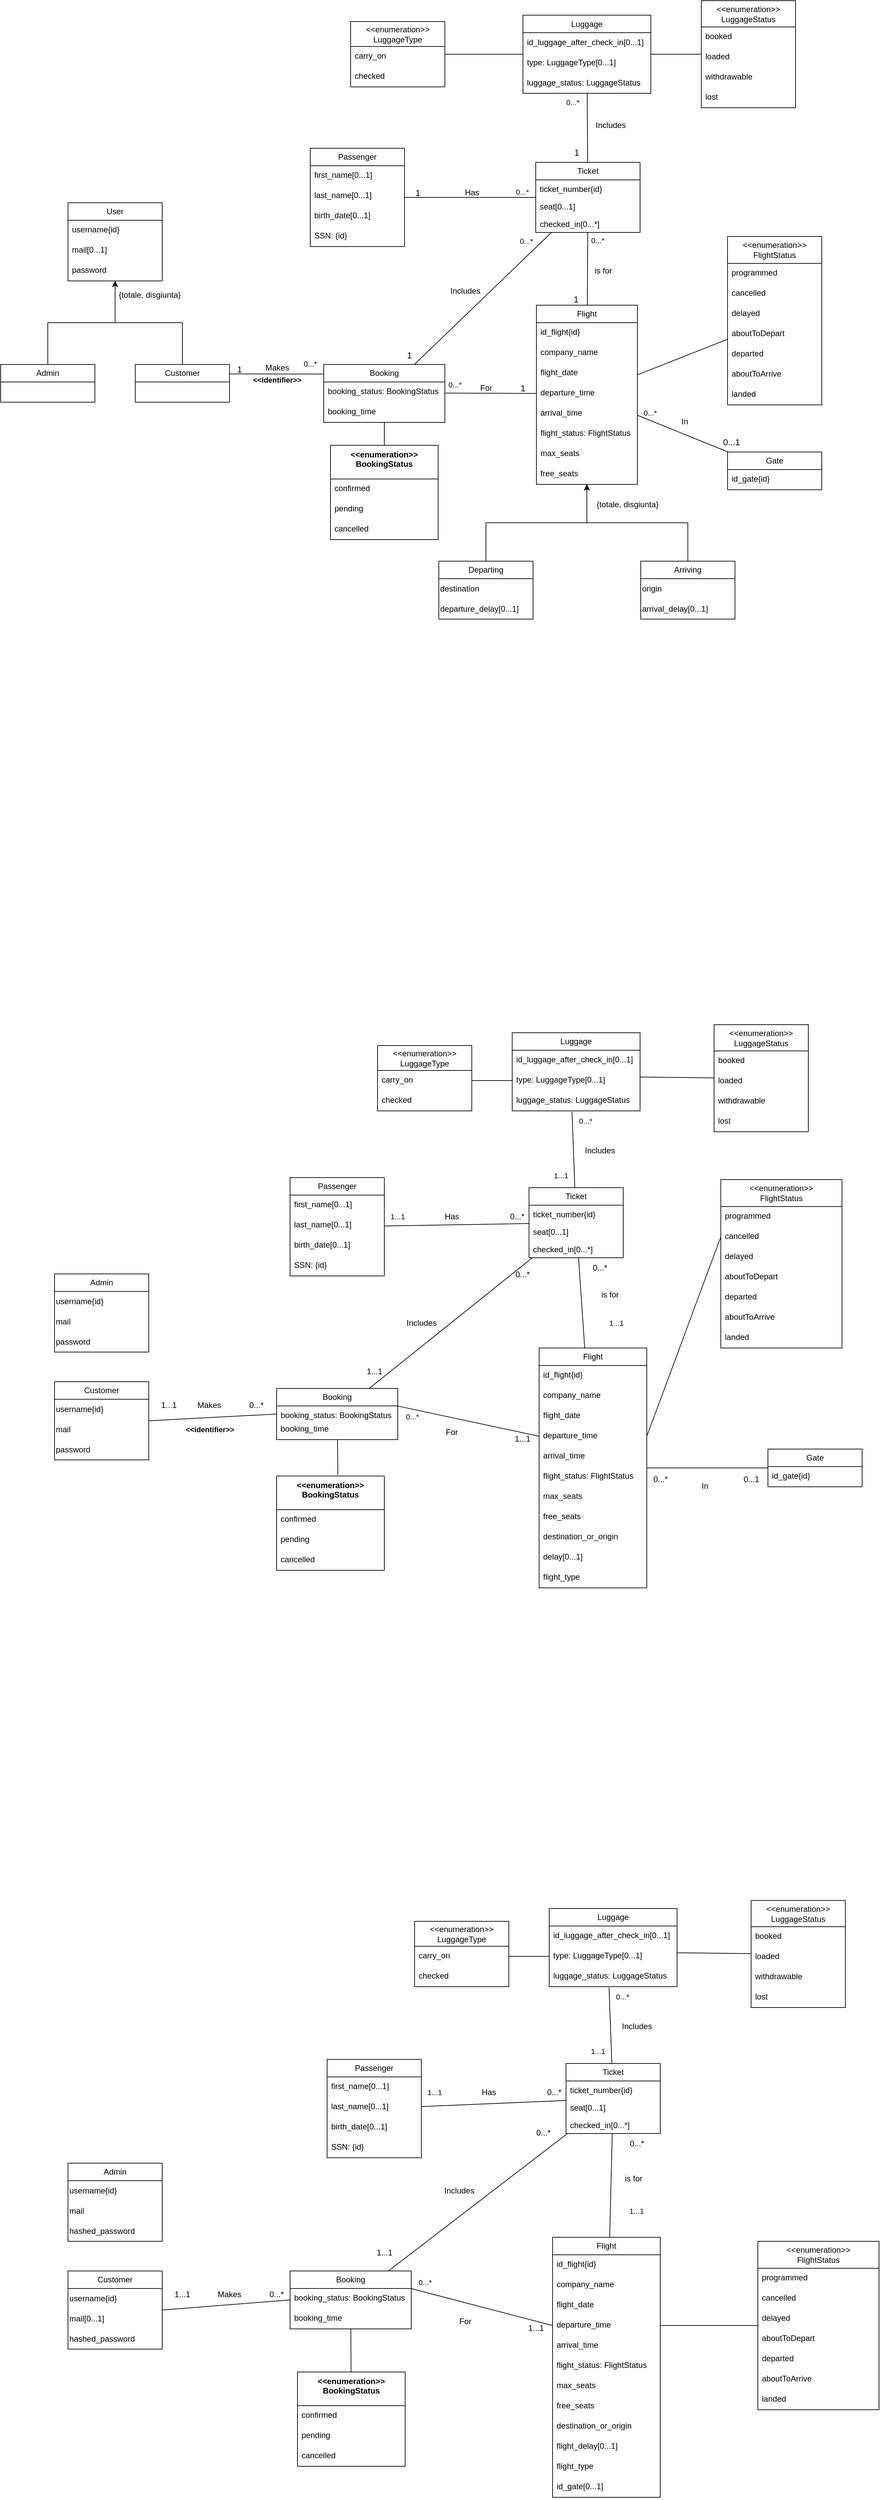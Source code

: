 <mxfile version="28.0.4">
  <diagram name="Pagina-1" id="j0DqfQUahqA1FoXbrVam">
    <mxGraphModel dx="868" dy="602" grid="1" gridSize="10" guides="1" tooltips="1" connect="1" arrows="1" fold="1" page="1" pageScale="1" pageWidth="1169" pageHeight="827" math="0" shadow="0">
      <root>
        <mxCell id="0" />
        <mxCell id="1" parent="0" />
        <mxCell id="UWXyjMyfXGfCMkLy313D-1" value="User" style="swimlane;fontStyle=0;childLayout=stackLayout;horizontal=1;startSize=26;fillColor=none;horizontalStack=0;resizeParent=1;resizeParentMax=0;resizeLast=0;collapsible=1;marginBottom=0;whiteSpace=wrap;html=1;labelBackgroundColor=none;" parent="1" vertex="1">
          <mxGeometry x="480" y="320" width="140" height="116" as="geometry" />
        </mxCell>
        <mxCell id="UWXyjMyfXGfCMkLy313D-2" value="&lt;div&gt;username{id}&lt;/div&gt;" style="text;strokeColor=none;fillColor=none;align=left;verticalAlign=top;spacingLeft=4;spacingRight=4;overflow=hidden;rotatable=0;points=[[0,0.5],[1,0.5]];portConstraint=eastwest;whiteSpace=wrap;html=1;labelBackgroundColor=none;" parent="UWXyjMyfXGfCMkLy313D-1" vertex="1">
          <mxGeometry y="26" width="140" height="30" as="geometry" />
        </mxCell>
        <mxCell id="UWXyjMyfXGfCMkLy313D-3" value="mail[0...1]" style="text;strokeColor=none;fillColor=none;align=left;verticalAlign=top;spacingLeft=4;spacingRight=4;overflow=hidden;rotatable=0;points=[[0,0.5],[1,0.5]];portConstraint=eastwest;whiteSpace=wrap;html=1;labelBackgroundColor=none;" parent="UWXyjMyfXGfCMkLy313D-1" vertex="1">
          <mxGeometry y="56" width="140" height="30" as="geometry" />
        </mxCell>
        <mxCell id="UWXyjMyfXGfCMkLy313D-4" value="password" style="text;strokeColor=none;fillColor=none;align=left;verticalAlign=top;spacingLeft=4;spacingRight=4;overflow=hidden;rotatable=0;points=[[0,0.5],[1,0.5]];portConstraint=eastwest;whiteSpace=wrap;html=1;labelBackgroundColor=none;" parent="UWXyjMyfXGfCMkLy313D-1" vertex="1">
          <mxGeometry y="86" width="140" height="30" as="geometry" />
        </mxCell>
        <mxCell id="UWXyjMyfXGfCMkLy313D-5" style="edgeStyle=orthogonalEdgeStyle;rounded=0;orthogonalLoop=1;jettySize=auto;html=1;exitX=0.5;exitY=0;exitDx=0;exitDy=0;entryX=0.5;entryY=1;entryDx=0;entryDy=0;labelBackgroundColor=none;" parent="1" source="UWXyjMyfXGfCMkLy313D-6" target="UWXyjMyfXGfCMkLy313D-1" edge="1">
          <mxGeometry relative="1" as="geometry" />
        </mxCell>
        <mxCell id="UWXyjMyfXGfCMkLy313D-6" value="Admin" style="swimlane;fontStyle=0;childLayout=stackLayout;horizontal=1;startSize=26;fillColor=none;horizontalStack=0;resizeParent=1;resizeParentMax=0;resizeLast=0;collapsible=1;marginBottom=0;whiteSpace=wrap;html=1;labelBackgroundColor=none;" parent="1" vertex="1">
          <mxGeometry x="380" y="560" width="140" height="56" as="geometry" />
        </mxCell>
        <mxCell id="UWXyjMyfXGfCMkLy313D-7" style="edgeStyle=orthogonalEdgeStyle;rounded=0;orthogonalLoop=1;jettySize=auto;html=1;exitX=0.5;exitY=0;exitDx=0;exitDy=0;entryX=0.5;entryY=1;entryDx=0;entryDy=0;labelBackgroundColor=none;" parent="1" source="UWXyjMyfXGfCMkLy313D-9" target="UWXyjMyfXGfCMkLy313D-1" edge="1">
          <mxGeometry relative="1" as="geometry" />
        </mxCell>
        <mxCell id="UWXyjMyfXGfCMkLy313D-8" style="rounded=0;orthogonalLoop=1;jettySize=auto;html=1;endArrow=none;startFill=0;entryX=0;entryY=0.166;entryDx=0;entryDy=0;exitX=1;exitY=0.25;exitDx=0;exitDy=0;entryPerimeter=0;jumpStyle=none;labelBackgroundColor=none;" parent="1" source="UWXyjMyfXGfCMkLy313D-9" target="UWXyjMyfXGfCMkLy313D-10" edge="1">
          <mxGeometry relative="1" as="geometry">
            <mxPoint x="730" y="603" as="sourcePoint" />
            <mxPoint x="820" y="600" as="targetPoint" />
          </mxGeometry>
        </mxCell>
        <mxCell id="UWXyjMyfXGfCMkLy313D-9" value="Customer" style="swimlane;fontStyle=0;childLayout=stackLayout;horizontal=1;startSize=26;fillColor=none;horizontalStack=0;resizeParent=1;resizeParentMax=0;resizeLast=0;collapsible=1;marginBottom=0;whiteSpace=wrap;html=1;labelBackgroundColor=none;" parent="1" vertex="1">
          <mxGeometry x="580" y="560" width="140" height="56" as="geometry" />
        </mxCell>
        <mxCell id="UWXyjMyfXGfCMkLy313D-10" value="Booking" style="swimlane;fontStyle=0;childLayout=stackLayout;horizontal=1;startSize=26;fillColor=none;horizontalStack=0;resizeParent=1;resizeParentMax=0;resizeLast=0;collapsible=1;marginBottom=0;whiteSpace=wrap;html=1;labelBackgroundColor=none;" parent="1" vertex="1">
          <mxGeometry x="860" y="560" width="180" height="86" as="geometry" />
        </mxCell>
        <mxCell id="UWXyjMyfXGfCMkLy313D-11" value="booking_status: BookingStatus" style="text;strokeColor=none;fillColor=none;align=left;verticalAlign=top;spacingLeft=4;spacingRight=4;overflow=hidden;rotatable=0;points=[[0,0.5],[1,0.5]];portConstraint=eastwest;whiteSpace=wrap;html=1;labelBackgroundColor=none;" parent="UWXyjMyfXGfCMkLy313D-10" vertex="1">
          <mxGeometry y="26" width="180" height="30" as="geometry" />
        </mxCell>
        <mxCell id="UWXyjMyfXGfCMkLy313D-12" value="booking_time" style="text;strokeColor=none;fillColor=none;align=left;verticalAlign=top;spacingLeft=4;spacingRight=4;overflow=hidden;rotatable=0;points=[[0,0.5],[1,0.5]];portConstraint=eastwest;whiteSpace=wrap;html=1;labelBackgroundColor=none;" parent="UWXyjMyfXGfCMkLy313D-10" vertex="1">
          <mxGeometry y="56" width="180" height="30" as="geometry" />
        </mxCell>
        <mxCell id="UWXyjMyfXGfCMkLy313D-13" value="&lt;div&gt;&amp;lt;&amp;lt;enumeration&amp;gt;&amp;gt;&lt;/div&gt;&lt;div&gt;BookingStatus&lt;/div&gt;" style="swimlane;fontStyle=1;align=center;verticalAlign=top;childLayout=stackLayout;horizontal=1;startSize=50;horizontalStack=0;resizeParent=1;resizeParentMax=0;resizeLast=0;collapsible=1;marginBottom=0;whiteSpace=wrap;html=1;labelBackgroundColor=none;fillColor=none;" parent="1" vertex="1">
          <mxGeometry x="870" y="680" width="160" height="140" as="geometry" />
        </mxCell>
        <mxCell id="UWXyjMyfXGfCMkLy313D-14" value="confirmed" style="text;strokeColor=none;fillColor=none;align=left;verticalAlign=top;spacingLeft=4;spacingRight=4;overflow=hidden;rotatable=0;points=[[0,0.5],[1,0.5]];portConstraint=eastwest;whiteSpace=wrap;html=1;labelBackgroundColor=none;" parent="UWXyjMyfXGfCMkLy313D-13" vertex="1">
          <mxGeometry y="50" width="160" height="30" as="geometry" />
        </mxCell>
        <mxCell id="UWXyjMyfXGfCMkLy313D-15" value="pending" style="text;strokeColor=none;fillColor=none;align=left;verticalAlign=top;spacingLeft=4;spacingRight=4;overflow=hidden;rotatable=0;points=[[0,0.5],[1,0.5]];portConstraint=eastwest;whiteSpace=wrap;html=1;labelBackgroundColor=none;" parent="UWXyjMyfXGfCMkLy313D-13" vertex="1">
          <mxGeometry y="80" width="160" height="30" as="geometry" />
        </mxCell>
        <mxCell id="UWXyjMyfXGfCMkLy313D-16" value="cancelled" style="text;strokeColor=none;fillColor=none;align=left;verticalAlign=top;spacingLeft=4;spacingRight=4;overflow=hidden;rotatable=0;points=[[0,0.5],[1,0.5]];portConstraint=eastwest;whiteSpace=wrap;html=1;labelBackgroundColor=none;" parent="UWXyjMyfXGfCMkLy313D-13" vertex="1">
          <mxGeometry y="110" width="160" height="30" as="geometry" />
        </mxCell>
        <mxCell id="UWXyjMyfXGfCMkLy313D-17" value="1" style="text;strokeColor=none;align=center;fillColor=none;html=1;verticalAlign=middle;whiteSpace=wrap;rounded=0;labelBackgroundColor=none;fontSize=13;" parent="1" vertex="1">
          <mxGeometry x="720" y="552" width="30" height="30" as="geometry" />
        </mxCell>
        <mxCell id="UWXyjMyfXGfCMkLy313D-19" value="Makes" style="text;strokeColor=none;align=center;fillColor=none;html=1;verticalAlign=middle;whiteSpace=wrap;rounded=0;labelBackgroundColor=none;" parent="1" vertex="1">
          <mxGeometry x="761" y="550" width="60" height="30" as="geometry" />
        </mxCell>
        <mxCell id="UWXyjMyfXGfCMkLy313D-20" value="Passenger" style="swimlane;fontStyle=0;childLayout=stackLayout;horizontal=1;startSize=26;fillColor=none;horizontalStack=0;resizeParent=1;resizeParentMax=0;resizeLast=0;collapsible=1;marginBottom=0;whiteSpace=wrap;html=1;labelBackgroundColor=none;" parent="1" vertex="1">
          <mxGeometry x="840" y="239" width="140" height="146" as="geometry" />
        </mxCell>
        <mxCell id="UWXyjMyfXGfCMkLy313D-21" value="first_name[0...1]" style="text;strokeColor=none;fillColor=none;align=left;verticalAlign=top;spacingLeft=4;spacingRight=4;overflow=hidden;rotatable=0;points=[[0,0.5],[1,0.5]];portConstraint=eastwest;whiteSpace=wrap;html=1;labelBackgroundColor=none;" parent="UWXyjMyfXGfCMkLy313D-20" vertex="1">
          <mxGeometry y="26" width="140" height="30" as="geometry" />
        </mxCell>
        <mxCell id="UWXyjMyfXGfCMkLy313D-22" value="last_name[0...1]" style="text;strokeColor=none;fillColor=none;align=left;verticalAlign=top;spacingLeft=4;spacingRight=4;overflow=hidden;rotatable=0;points=[[0,0.5],[1,0.5]];portConstraint=eastwest;whiteSpace=wrap;html=1;labelBackgroundColor=none;" parent="UWXyjMyfXGfCMkLy313D-20" vertex="1">
          <mxGeometry y="56" width="140" height="30" as="geometry" />
        </mxCell>
        <mxCell id="UWXyjMyfXGfCMkLy313D-23" value="birth_date[0...1]" style="text;strokeColor=none;fillColor=none;align=left;verticalAlign=top;spacingLeft=4;spacingRight=4;overflow=hidden;rotatable=0;points=[[0,0.5],[1,0.5]];portConstraint=eastwest;whiteSpace=wrap;html=1;labelBackgroundColor=none;" parent="UWXyjMyfXGfCMkLy313D-20" vertex="1">
          <mxGeometry y="86" width="140" height="30" as="geometry" />
        </mxCell>
        <mxCell id="UWXyjMyfXGfCMkLy313D-24" value="SSN: {id}" style="text;strokeColor=none;fillColor=none;align=left;verticalAlign=top;spacingLeft=4;spacingRight=4;overflow=hidden;rotatable=0;points=[[0,0.5],[1,0.5]];portConstraint=eastwest;whiteSpace=wrap;html=1;labelBackgroundColor=none;" parent="UWXyjMyfXGfCMkLy313D-20" vertex="1">
          <mxGeometry y="116" width="140" height="30" as="geometry" />
        </mxCell>
        <mxCell id="UWXyjMyfXGfCMkLy313D-25" value="&lt;div&gt;&lt;br&gt;&lt;/div&gt;&lt;div&gt;&lt;br&gt;&lt;/div&gt;" style="endArrow=none;html=1;startArrow=none;startFill=0;align=left;verticalAlign=bottom;rounded=0;labelBackgroundColor=none;endFill=0;" parent="1" source="UWXyjMyfXGfCMkLy313D-10" target="UWXyjMyfXGfCMkLy313D-174" edge="1">
          <mxGeometry x="-0.868" y="29" relative="1" as="geometry">
            <mxPoint x="881" y="308" as="sourcePoint" />
            <mxPoint x="1041" y="308" as="targetPoint" />
            <mxPoint as="offset" />
          </mxGeometry>
        </mxCell>
        <mxCell id="UWXyjMyfXGfCMkLy313D-27" value="Flight" style="swimlane;fontStyle=0;childLayout=stackLayout;horizontal=1;startSize=26;fillColor=none;horizontalStack=0;resizeParent=1;resizeParentMax=0;resizeLast=0;collapsible=1;marginBottom=0;whiteSpace=wrap;html=1;labelBackgroundColor=none;" parent="1" vertex="1">
          <mxGeometry x="1176" y="472" width="150" height="266" as="geometry" />
        </mxCell>
        <mxCell id="UWXyjMyfXGfCMkLy313D-28" value="&lt;div&gt;id_flight&lt;span style=&quot;color: light-dark(rgb(0, 0, 0), rgb(255, 255, 255));&quot;&gt;{id}&lt;/span&gt;&lt;/div&gt;" style="text;strokeColor=none;fillColor=none;align=left;verticalAlign=top;spacingLeft=4;spacingRight=4;overflow=hidden;rotatable=0;points=[[0,0.5],[1,0.5]];portConstraint=eastwest;whiteSpace=wrap;html=1;labelBackgroundColor=none;" parent="UWXyjMyfXGfCMkLy313D-27" vertex="1">
          <mxGeometry y="26" width="150" height="30" as="geometry" />
        </mxCell>
        <mxCell id="UWXyjMyfXGfCMkLy313D-29" value="company_name" style="text;strokeColor=none;fillColor=none;align=left;verticalAlign=top;spacingLeft=4;spacingRight=4;overflow=hidden;rotatable=0;points=[[0,0.5],[1,0.5]];portConstraint=eastwest;whiteSpace=wrap;html=1;labelBackgroundColor=none;" parent="UWXyjMyfXGfCMkLy313D-27" vertex="1">
          <mxGeometry y="56" width="150" height="30" as="geometry" />
        </mxCell>
        <mxCell id="UWXyjMyfXGfCMkLy313D-30" value="flight_date" style="text;strokeColor=none;fillColor=none;align=left;verticalAlign=top;spacingLeft=4;spacingRight=4;overflow=hidden;rotatable=0;points=[[0,0.5],[1,0.5]];portConstraint=eastwest;whiteSpace=wrap;html=1;labelBackgroundColor=none;" parent="UWXyjMyfXGfCMkLy313D-27" vertex="1">
          <mxGeometry y="86" width="150" height="30" as="geometry" />
        </mxCell>
        <mxCell id="UWXyjMyfXGfCMkLy313D-31" value="departure_time" style="text;strokeColor=none;fillColor=none;align=left;verticalAlign=top;spacingLeft=4;spacingRight=4;overflow=hidden;rotatable=0;points=[[0,0.5],[1,0.5]];portConstraint=eastwest;whiteSpace=wrap;html=1;labelBackgroundColor=none;" parent="UWXyjMyfXGfCMkLy313D-27" vertex="1">
          <mxGeometry y="116" width="150" height="30" as="geometry" />
        </mxCell>
        <mxCell id="UWXyjMyfXGfCMkLy313D-32" value="arrival_time" style="text;strokeColor=none;fillColor=none;align=left;verticalAlign=top;spacingLeft=4;spacingRight=4;overflow=hidden;rotatable=0;points=[[0,0.5],[1,0.5]];portConstraint=eastwest;whiteSpace=wrap;html=1;labelBackgroundColor=none;" parent="UWXyjMyfXGfCMkLy313D-27" vertex="1">
          <mxGeometry y="146" width="150" height="30" as="geometry" />
        </mxCell>
        <mxCell id="UWXyjMyfXGfCMkLy313D-33" value="flight_status: FlightStatus" style="text;strokeColor=none;fillColor=none;align=left;verticalAlign=top;spacingLeft=4;spacingRight=4;overflow=hidden;rotatable=0;points=[[0,0.5],[1,0.5]];portConstraint=eastwest;whiteSpace=wrap;html=1;labelBackgroundColor=none;" parent="UWXyjMyfXGfCMkLy313D-27" vertex="1">
          <mxGeometry y="176" width="150" height="30" as="geometry" />
        </mxCell>
        <mxCell id="UWXyjMyfXGfCMkLy313D-34" value="max_seats" style="text;strokeColor=none;fillColor=none;align=left;verticalAlign=top;spacingLeft=4;spacingRight=4;overflow=hidden;rotatable=0;points=[[0,0.5],[1,0.5]];portConstraint=eastwest;whiteSpace=wrap;html=1;labelBackgroundColor=none;" parent="UWXyjMyfXGfCMkLy313D-27" vertex="1">
          <mxGeometry y="206" width="150" height="30" as="geometry" />
        </mxCell>
        <mxCell id="UWXyjMyfXGfCMkLy313D-35" value="free_seats" style="text;strokeColor=none;fillColor=none;align=left;verticalAlign=top;spacingLeft=4;spacingRight=4;overflow=hidden;rotatable=0;points=[[0,0.5],[1,0.5]];portConstraint=eastwest;whiteSpace=wrap;html=1;labelBackgroundColor=none;" parent="UWXyjMyfXGfCMkLy313D-27" vertex="1">
          <mxGeometry y="236" width="150" height="30" as="geometry" />
        </mxCell>
        <mxCell id="UWXyjMyfXGfCMkLy313D-36" style="rounded=0;orthogonalLoop=1;jettySize=auto;html=1;endArrow=none;startFill=0;labelBackgroundColor=none;" parent="1" source="UWXyjMyfXGfCMkLy313D-27" target="UWXyjMyfXGfCMkLy313D-141" edge="1">
          <mxGeometry relative="1" as="geometry">
            <mxPoint x="1431" y="592" as="targetPoint" />
          </mxGeometry>
        </mxCell>
        <mxCell id="UWXyjMyfXGfCMkLy313D-37" style="edgeStyle=orthogonalEdgeStyle;rounded=0;orthogonalLoop=1;jettySize=auto;html=1;exitX=0.5;exitY=0;exitDx=0;exitDy=0;entryX=0.5;entryY=1;entryDx=0;entryDy=0;labelBackgroundColor=none;" parent="1" source="UWXyjMyfXGfCMkLy313D-38" target="UWXyjMyfXGfCMkLy313D-27" edge="1">
          <mxGeometry relative="1" as="geometry">
            <mxPoint x="1251" y="723" as="targetPoint" />
          </mxGeometry>
        </mxCell>
        <mxCell id="UWXyjMyfXGfCMkLy313D-38" value="Departing" style="swimlane;fontStyle=0;childLayout=stackLayout;horizontal=1;startSize=26;fillColor=none;horizontalStack=0;resizeParent=1;resizeParentMax=0;resizeLast=0;collapsible=1;marginBottom=0;whiteSpace=wrap;html=1;labelBackgroundColor=none;" parent="1" vertex="1">
          <mxGeometry x="1031" y="852" width="140" height="86" as="geometry" />
        </mxCell>
        <mxCell id="UWXyjMyfXGfCMkLy313D-39" value="&lt;div align=&quot;left&quot;&gt;destination&lt;/div&gt;" style="text;html=1;align=left;verticalAlign=middle;resizable=0;points=[];autosize=1;strokeColor=none;fillColor=none;labelBackgroundColor=none;" parent="UWXyjMyfXGfCMkLy313D-38" vertex="1">
          <mxGeometry y="26" width="140" height="30" as="geometry" />
        </mxCell>
        <mxCell id="UWXyjMyfXGfCMkLy313D-40" value="&lt;div&gt;departure_delay&lt;span style=&quot;text-wrap-mode: wrap; color: light-dark(rgb(0, 0, 0), rgb(255, 255, 255));&quot;&gt;[0...1]&lt;/span&gt;&lt;/div&gt;" style="text;html=1;align=left;verticalAlign=middle;resizable=0;points=[];autosize=1;strokeColor=none;fillColor=none;labelBackgroundColor=none;" parent="UWXyjMyfXGfCMkLy313D-38" vertex="1">
          <mxGeometry y="56" width="140" height="30" as="geometry" />
        </mxCell>
        <mxCell id="UWXyjMyfXGfCMkLy313D-41" style="edgeStyle=orthogonalEdgeStyle;rounded=0;orthogonalLoop=1;jettySize=auto;html=1;exitX=0.5;exitY=0;exitDx=0;exitDy=0;entryX=0.5;entryY=1;entryDx=0;entryDy=0;labelBackgroundColor=none;" parent="1" source="UWXyjMyfXGfCMkLy313D-42" target="UWXyjMyfXGfCMkLy313D-27" edge="1">
          <mxGeometry relative="1" as="geometry">
            <mxPoint x="1261" y="723" as="targetPoint" />
          </mxGeometry>
        </mxCell>
        <mxCell id="UWXyjMyfXGfCMkLy313D-42" value="Arriving" style="swimlane;fontStyle=0;childLayout=stackLayout;horizontal=1;startSize=26;fillColor=none;horizontalStack=0;resizeParent=1;resizeParentMax=0;resizeLast=0;collapsible=1;marginBottom=0;whiteSpace=wrap;html=1;labelBackgroundColor=none;" parent="1" vertex="1">
          <mxGeometry x="1331" y="852" width="140" height="86" as="geometry" />
        </mxCell>
        <mxCell id="UWXyjMyfXGfCMkLy313D-43" value="origin" style="text;html=1;align=left;verticalAlign=middle;resizable=0;points=[];autosize=1;strokeColor=none;fillColor=none;labelBackgroundColor=none;" parent="UWXyjMyfXGfCMkLy313D-42" vertex="1">
          <mxGeometry y="26" width="140" height="30" as="geometry" />
        </mxCell>
        <mxCell id="UWXyjMyfXGfCMkLy313D-44" value="arrival_delay&lt;span style=&quot;text-wrap-mode: wrap;&quot;&gt;[0...1]&lt;/span&gt;" style="text;html=1;align=left;verticalAlign=middle;resizable=0;points=[];autosize=1;strokeColor=none;fillColor=none;labelBackgroundColor=none;" parent="UWXyjMyfXGfCMkLy313D-42" vertex="1">
          <mxGeometry y="56" width="140" height="30" as="geometry" />
        </mxCell>
        <mxCell id="UWXyjMyfXGfCMkLy313D-45" value="{totale, disgiunta}" style="text;html=1;align=center;verticalAlign=middle;resizable=0;points=[];autosize=1;strokeColor=none;fillColor=none;labelBackgroundColor=none;" parent="1" vertex="1">
          <mxGeometry x="541" y="442" width="120" height="30" as="geometry" />
        </mxCell>
        <mxCell id="UWXyjMyfXGfCMkLy313D-46" value="{totale, disgiunta}" style="text;html=1;align=center;verticalAlign=middle;resizable=0;points=[];autosize=1;strokeColor=none;fillColor=none;labelBackgroundColor=none;" parent="1" vertex="1">
          <mxGeometry x="1251" y="753" width="120" height="30" as="geometry" />
        </mxCell>
        <mxCell id="UWXyjMyfXGfCMkLy313D-47" value="Gate" style="swimlane;fontStyle=0;childLayout=stackLayout;horizontal=1;startSize=26;fillColor=none;horizontalStack=0;resizeParent=1;resizeParentMax=0;resizeLast=0;collapsible=1;marginBottom=0;whiteSpace=wrap;html=1;labelBackgroundColor=none;" parent="1" vertex="1">
          <mxGeometry x="1460" y="690" width="140" height="56" as="geometry" />
        </mxCell>
        <mxCell id="UWXyjMyfXGfCMkLy313D-48" value="id_gate{id}" style="text;strokeColor=none;fillColor=none;align=left;verticalAlign=top;spacingLeft=4;spacingRight=4;overflow=hidden;rotatable=0;points=[[0,0.5],[1,0.5]];portConstraint=eastwest;whiteSpace=wrap;html=1;labelBackgroundColor=none;" parent="UWXyjMyfXGfCMkLy313D-47" vertex="1">
          <mxGeometry y="26" width="140" height="30" as="geometry" />
        </mxCell>
        <mxCell id="UWXyjMyfXGfCMkLy313D-49" value="" style="html=1;verticalAlign=bottom;endArrow=none;curved=0;rounded=0;startFill=0;labelBackgroundColor=none;" parent="1" source="UWXyjMyfXGfCMkLy313D-47" target="UWXyjMyfXGfCMkLy313D-27" edge="1">
          <mxGeometry width="80" relative="1" as="geometry">
            <mxPoint x="1495" y="661.611" as="sourcePoint" />
            <mxPoint x="1326" y="659.997" as="targetPoint" />
          </mxGeometry>
        </mxCell>
        <mxCell id="UWXyjMyfXGfCMkLy313D-51" value="" style="endArrow=none;endFill=0;html=1;align=left;verticalAlign=top;rounded=0;exitX=1.001;exitY=0.552;exitDx=0;exitDy=0;labelBackgroundColor=none;entryX=0;entryY=0.5;entryDx=0;entryDy=0;exitPerimeter=0;" parent="1" source="UWXyjMyfXGfCMkLy313D-11" target="UWXyjMyfXGfCMkLy313D-31" edge="1">
          <mxGeometry x="-1" relative="1" as="geometry">
            <mxPoint x="1001" y="513" as="sourcePoint" />
            <mxPoint x="1171" y="582" as="targetPoint" />
          </mxGeometry>
        </mxCell>
        <mxCell id="UWXyjMyfXGfCMkLy313D-53" value="" style="edgeStyle=none;curved=1;rounded=0;orthogonalLoop=1;jettySize=auto;html=1;fontSize=12;startSize=8;endSize=8;endArrow=none;startFill=0;labelBackgroundColor=none;" parent="1" source="UWXyjMyfXGfCMkLy313D-150" target="UWXyjMyfXGfCMkLy313D-64" edge="1">
          <mxGeometry relative="1" as="geometry">
            <mxPoint x="1771.406" y="359.5" as="sourcePoint" />
            <mxPoint x="1791.002" y="497" as="targetPoint" />
          </mxGeometry>
        </mxCell>
        <mxCell id="UWXyjMyfXGfCMkLy313D-54" value="" style="endArrow=none;html=1;rounded=0;labelBackgroundColor=none;" parent="1" source="UWXyjMyfXGfCMkLy313D-174" target="UWXyjMyfXGfCMkLy313D-150" edge="1">
          <mxGeometry relative="1" as="geometry">
            <mxPoint x="1571" y="359.5" as="sourcePoint" />
            <mxPoint x="1671" y="322.5" as="targetPoint" />
          </mxGeometry>
        </mxCell>
        <mxCell id="UWXyjMyfXGfCMkLy313D-55" value="For" style="text;html=1;align=center;verticalAlign=middle;resizable=0;points=[];autosize=1;strokeColor=none;fillColor=none;labelBackgroundColor=none;" parent="1" vertex="1">
          <mxGeometry x="1081" y="580" width="40" height="30" as="geometry" />
        </mxCell>
        <mxCell id="UWXyjMyfXGfCMkLy313D-56" value="In" style="text;html=1;align=center;verticalAlign=middle;resizable=0;points=[];autosize=1;strokeColor=none;fillColor=none;labelBackgroundColor=none;" parent="1" vertex="1">
          <mxGeometry x="1381" y="630" width="30" height="30" as="geometry" />
        </mxCell>
        <mxCell id="UWXyjMyfXGfCMkLy313D-57" value="is for" style="text;html=1;align=center;verticalAlign=middle;resizable=0;points=[];autosize=1;strokeColor=none;fillColor=none;labelBackgroundColor=none;" parent="1" vertex="1">
          <mxGeometry x="1250" y="406" width="50" height="30" as="geometry" />
        </mxCell>
        <mxCell id="UWXyjMyfXGfCMkLy313D-58" value="Includes" style="text;html=1;align=center;verticalAlign=middle;resizable=0;points=[];autosize=1;strokeColor=none;fillColor=none;labelBackgroundColor=none;" parent="1" vertex="1">
          <mxGeometry x="1251" y="190" width="70" height="30" as="geometry" />
        </mxCell>
        <mxCell id="UWXyjMyfXGfCMkLy313D-59" value="&amp;lt;&amp;lt;enumeration&amp;gt;&amp;gt;&lt;br&gt;LuggageStatus" style="swimlane;fontStyle=0;childLayout=stackLayout;horizontal=1;startSize=39;fillColor=none;horizontalStack=0;resizeParent=1;resizeParentMax=0;resizeLast=0;collapsible=1;marginBottom=0;whiteSpace=wrap;html=1;labelBackgroundColor=none;" parent="1" vertex="1">
          <mxGeometry x="1421" y="20" width="140" height="159" as="geometry" />
        </mxCell>
        <mxCell id="UWXyjMyfXGfCMkLy313D-60" value="booked" style="text;strokeColor=none;fillColor=none;align=left;verticalAlign=top;spacingLeft=4;spacingRight=4;overflow=hidden;rotatable=0;points=[[0,0.5],[1,0.5]];portConstraint=eastwest;whiteSpace=wrap;html=1;labelBackgroundColor=none;" parent="UWXyjMyfXGfCMkLy313D-59" vertex="1">
          <mxGeometry y="39" width="140" height="30" as="geometry" />
        </mxCell>
        <mxCell id="UWXyjMyfXGfCMkLy313D-61" value="loaded" style="text;strokeColor=none;fillColor=none;align=left;verticalAlign=top;spacingLeft=4;spacingRight=4;overflow=hidden;rotatable=0;points=[[0,0.5],[1,0.5]];portConstraint=eastwest;whiteSpace=wrap;html=1;labelBackgroundColor=none;" parent="UWXyjMyfXGfCMkLy313D-59" vertex="1">
          <mxGeometry y="69" width="140" height="30" as="geometry" />
        </mxCell>
        <mxCell id="UWXyjMyfXGfCMkLy313D-62" value="withdrawable" style="text;strokeColor=none;fillColor=none;align=left;verticalAlign=top;spacingLeft=4;spacingRight=4;overflow=hidden;rotatable=0;points=[[0,0.5],[1,0.5]];portConstraint=eastwest;whiteSpace=wrap;html=1;labelBackgroundColor=none;" parent="UWXyjMyfXGfCMkLy313D-59" vertex="1">
          <mxGeometry y="99" width="140" height="30" as="geometry" />
        </mxCell>
        <mxCell id="UWXyjMyfXGfCMkLy313D-63" value="lost" style="text;strokeColor=none;fillColor=none;align=left;verticalAlign=top;spacingLeft=4;spacingRight=4;overflow=hidden;rotatable=0;points=[[0,0.5],[1,0.5]];portConstraint=eastwest;whiteSpace=wrap;html=1;labelBackgroundColor=none;" parent="UWXyjMyfXGfCMkLy313D-59" vertex="1">
          <mxGeometry y="129" width="140" height="30" as="geometry" />
        </mxCell>
        <mxCell id="UWXyjMyfXGfCMkLy313D-64" value="&lt;div&gt;&amp;lt;&amp;lt;enumeration&amp;gt;&amp;gt;&lt;/div&gt;&lt;div&gt;LuggageType&lt;/div&gt;" style="swimlane;fontStyle=0;childLayout=stackLayout;horizontal=1;startSize=37;fillColor=none;horizontalStack=0;resizeParent=1;resizeParentMax=0;resizeLast=0;collapsible=1;marginBottom=0;whiteSpace=wrap;html=1;labelBackgroundColor=none;" parent="1" vertex="1">
          <mxGeometry x="900" y="51" width="140" height="97" as="geometry" />
        </mxCell>
        <mxCell id="UWXyjMyfXGfCMkLy313D-65" value="carry_on" style="text;strokeColor=none;fillColor=none;align=left;verticalAlign=top;spacingLeft=4;spacingRight=4;overflow=hidden;rotatable=0;points=[[0,0.5],[1,0.5]];portConstraint=eastwest;whiteSpace=wrap;html=1;labelBackgroundColor=none;" parent="UWXyjMyfXGfCMkLy313D-64" vertex="1">
          <mxGeometry y="37" width="140" height="30" as="geometry" />
        </mxCell>
        <mxCell id="UWXyjMyfXGfCMkLy313D-66" value="checked" style="text;strokeColor=none;fillColor=none;align=left;verticalAlign=top;spacingLeft=4;spacingRight=4;overflow=hidden;rotatable=0;points=[[0,0.5],[1,0.5]];portConstraint=eastwest;whiteSpace=wrap;html=1;labelBackgroundColor=none;" parent="UWXyjMyfXGfCMkLy313D-64" vertex="1">
          <mxGeometry y="67" width="140" height="30" as="geometry" />
        </mxCell>
        <mxCell id="UWXyjMyfXGfCMkLy313D-67" value="" style="endArrow=none;html=1;rounded=0;labelBackgroundColor=none;" parent="1" source="UWXyjMyfXGfCMkLy313D-150" target="UWXyjMyfXGfCMkLy313D-59" edge="1">
          <mxGeometry relative="1" as="geometry">
            <mxPoint x="1691" y="333.5" as="sourcePoint" />
            <mxPoint x="1851" y="333.5" as="targetPoint" />
          </mxGeometry>
        </mxCell>
        <mxCell id="UWXyjMyfXGfCMkLy313D-68" value="Admin" style="swimlane;fontStyle=0;childLayout=stackLayout;horizontal=1;startSize=26;fillColor=none;horizontalStack=0;resizeParent=1;resizeParentMax=0;resizeLast=0;collapsible=1;marginBottom=0;whiteSpace=wrap;html=1;align=center;labelBackgroundColor=none;" parent="1" vertex="1">
          <mxGeometry x="460" y="1910" width="140" height="116" as="geometry" />
        </mxCell>
        <mxCell id="UWXyjMyfXGfCMkLy313D-69" value="&lt;div&gt;username&lt;span style=&quot;text-wrap-mode: wrap; color: light-dark(rgb(0, 0, 0), rgb(255, 255, 255));&quot;&gt;{id}&lt;/span&gt;&lt;/div&gt;" style="text;html=1;align=left;verticalAlign=middle;resizable=0;points=[];autosize=1;strokeColor=none;fillColor=none;labelBackgroundColor=none;" parent="UWXyjMyfXGfCMkLy313D-68" vertex="1">
          <mxGeometry y="26" width="140" height="30" as="geometry" />
        </mxCell>
        <mxCell id="UWXyjMyfXGfCMkLy313D-70" value="mail" style="text;html=1;align=left;verticalAlign=middle;resizable=0;points=[];autosize=1;strokeColor=none;fillColor=none;labelBackgroundColor=none;" parent="UWXyjMyfXGfCMkLy313D-68" vertex="1">
          <mxGeometry y="56" width="140" height="30" as="geometry" />
        </mxCell>
        <mxCell id="UWXyjMyfXGfCMkLy313D-71" value="password" style="text;html=1;align=left;verticalAlign=middle;resizable=0;points=[];autosize=1;strokeColor=none;fillColor=none;labelBackgroundColor=none;" parent="UWXyjMyfXGfCMkLy313D-68" vertex="1">
          <mxGeometry y="86" width="140" height="30" as="geometry" />
        </mxCell>
        <mxCell id="UWXyjMyfXGfCMkLy313D-72" style="rounded=0;orthogonalLoop=1;jettySize=auto;html=1;exitX=1;exitY=0.5;exitDx=0;exitDy=0;entryX=0;entryY=0.5;entryDx=0;entryDy=0;endArrow=none;startFill=0;labelBackgroundColor=none;" parent="1" source="UWXyjMyfXGfCMkLy313D-73" target="UWXyjMyfXGfCMkLy313D-78" edge="1">
          <mxGeometry relative="1" as="geometry" />
        </mxCell>
        <mxCell id="UWXyjMyfXGfCMkLy313D-73" value="Customer" style="swimlane;fontStyle=0;childLayout=stackLayout;horizontal=1;startSize=26;fillColor=none;horizontalStack=0;resizeParent=1;resizeParentMax=0;resizeLast=0;collapsible=1;marginBottom=0;whiteSpace=wrap;html=1;labelBackgroundColor=none;" parent="1" vertex="1">
          <mxGeometry x="460" y="2070" width="140" height="116" as="geometry" />
        </mxCell>
        <mxCell id="UWXyjMyfXGfCMkLy313D-74" value="username&lt;span style=&quot;text-wrap-mode: wrap;&quot;&gt;{id}&lt;/span&gt;" style="text;html=1;align=left;verticalAlign=middle;resizable=0;points=[];autosize=1;strokeColor=none;fillColor=none;labelBackgroundColor=none;" parent="UWXyjMyfXGfCMkLy313D-73" vertex="1">
          <mxGeometry y="26" width="140" height="30" as="geometry" />
        </mxCell>
        <mxCell id="UWXyjMyfXGfCMkLy313D-75" value="mail" style="text;html=1;align=left;verticalAlign=middle;resizable=0;points=[];autosize=1;strokeColor=none;fillColor=none;labelBackgroundColor=none;" parent="UWXyjMyfXGfCMkLy313D-73" vertex="1">
          <mxGeometry y="56" width="140" height="30" as="geometry" />
        </mxCell>
        <mxCell id="UWXyjMyfXGfCMkLy313D-76" value="password" style="text;html=1;align=left;verticalAlign=middle;resizable=0;points=[];autosize=1;strokeColor=none;fillColor=none;labelBackgroundColor=none;" parent="UWXyjMyfXGfCMkLy313D-73" vertex="1">
          <mxGeometry y="86" width="140" height="30" as="geometry" />
        </mxCell>
        <mxCell id="UWXyjMyfXGfCMkLy313D-77" style="rounded=0;orthogonalLoop=1;jettySize=auto;html=1;endArrow=none;startFill=0;labelBackgroundColor=none;exitX=0.569;exitY=-0.011;exitDx=0;exitDy=0;exitPerimeter=0;" parent="1" source="UWXyjMyfXGfCMkLy313D-162" target="UWXyjMyfXGfCMkLy313D-78" edge="1">
          <mxGeometry relative="1" as="geometry">
            <mxPoint x="750" y="1990" as="targetPoint" />
            <mxPoint x="780" y="2050" as="sourcePoint" />
          </mxGeometry>
        </mxCell>
        <mxCell id="UWXyjMyfXGfCMkLy313D-78" value="Booking" style="swimlane;fontStyle=0;childLayout=stackLayout;horizontal=1;startSize=26;fillColor=none;horizontalStack=0;resizeParent=1;resizeParentMax=0;resizeLast=0;collapsible=1;marginBottom=0;whiteSpace=wrap;html=1;labelBackgroundColor=none;" parent="1" vertex="1">
          <mxGeometry x="790" y="2080" width="180" height="76" as="geometry" />
        </mxCell>
        <mxCell id="UWXyjMyfXGfCMkLy313D-79" value="booking_status: BookingStatus" style="text;strokeColor=none;fillColor=none;align=left;verticalAlign=top;spacingLeft=4;spacingRight=4;overflow=hidden;rotatable=0;points=[[0,0.5],[1,0.5]];portConstraint=eastwest;whiteSpace=wrap;html=1;labelBackgroundColor=none;" parent="UWXyjMyfXGfCMkLy313D-78" vertex="1">
          <mxGeometry y="26" width="180" height="20" as="geometry" />
        </mxCell>
        <mxCell id="UWXyjMyfXGfCMkLy313D-80" value="booking_time" style="text;strokeColor=none;fillColor=none;align=left;verticalAlign=top;spacingLeft=4;spacingRight=4;overflow=hidden;rotatable=0;points=[[0,0.5],[1,0.5]];portConstraint=eastwest;whiteSpace=wrap;html=1;labelBackgroundColor=none;" parent="UWXyjMyfXGfCMkLy313D-78" vertex="1">
          <mxGeometry y="46" width="180" height="30" as="geometry" />
        </mxCell>
        <mxCell id="UWXyjMyfXGfCMkLy313D-81" value="1...1" style="text;strokeColor=none;align=center;fillColor=none;html=1;verticalAlign=middle;whiteSpace=wrap;rounded=0;labelBackgroundColor=none;" parent="1" vertex="1">
          <mxGeometry x="600" y="2090" width="60" height="30" as="geometry" />
        </mxCell>
        <mxCell id="UWXyjMyfXGfCMkLy313D-82" value="0...*" style="text;strokeColor=none;align=center;fillColor=none;html=1;verticalAlign=middle;whiteSpace=wrap;rounded=0;labelBackgroundColor=none;" parent="1" vertex="1">
          <mxGeometry x="730" y="2090" width="60" height="30" as="geometry" />
        </mxCell>
        <mxCell id="UWXyjMyfXGfCMkLy313D-83" value="Makes" style="text;strokeColor=none;align=center;fillColor=none;html=1;verticalAlign=middle;whiteSpace=wrap;rounded=0;labelBackgroundColor=none;" parent="1" vertex="1">
          <mxGeometry x="660" y="2090" width="60" height="30" as="geometry" />
        </mxCell>
        <mxCell id="UWXyjMyfXGfCMkLy313D-84" value="Flight" style="swimlane;fontStyle=0;childLayout=stackLayout;horizontal=1;startSize=26;fillColor=none;horizontalStack=0;resizeParent=1;resizeParentMax=0;resizeLast=0;collapsible=1;marginBottom=0;whiteSpace=wrap;html=1;labelBackgroundColor=none;" parent="1" vertex="1">
          <mxGeometry x="1180" y="2020" width="160" height="356" as="geometry" />
        </mxCell>
        <mxCell id="UWXyjMyfXGfCMkLy313D-85" value="&lt;div&gt;id_flight&lt;span style=&quot;color: light-dark(rgb(0, 0, 0), rgb(255, 255, 255));&quot;&gt;{id}&lt;/span&gt;&lt;/div&gt;" style="text;strokeColor=none;fillColor=none;align=left;verticalAlign=top;spacingLeft=4;spacingRight=4;overflow=hidden;rotatable=0;points=[[0,0.5],[1,0.5]];portConstraint=eastwest;whiteSpace=wrap;html=1;labelBackgroundColor=none;" parent="UWXyjMyfXGfCMkLy313D-84" vertex="1">
          <mxGeometry y="26" width="160" height="30" as="geometry" />
        </mxCell>
        <mxCell id="UWXyjMyfXGfCMkLy313D-86" value="company_name" style="text;strokeColor=none;fillColor=none;align=left;verticalAlign=top;spacingLeft=4;spacingRight=4;overflow=hidden;rotatable=0;points=[[0,0.5],[1,0.5]];portConstraint=eastwest;whiteSpace=wrap;html=1;labelBackgroundColor=none;" parent="UWXyjMyfXGfCMkLy313D-84" vertex="1">
          <mxGeometry y="56" width="160" height="30" as="geometry" />
        </mxCell>
        <mxCell id="UWXyjMyfXGfCMkLy313D-87" value="flight_date" style="text;strokeColor=none;fillColor=none;align=left;verticalAlign=top;spacingLeft=4;spacingRight=4;overflow=hidden;rotatable=0;points=[[0,0.5],[1,0.5]];portConstraint=eastwest;whiteSpace=wrap;html=1;labelBackgroundColor=none;" parent="UWXyjMyfXGfCMkLy313D-84" vertex="1">
          <mxGeometry y="86" width="160" height="30" as="geometry" />
        </mxCell>
        <mxCell id="UWXyjMyfXGfCMkLy313D-88" value="departure_time" style="text;strokeColor=none;fillColor=none;align=left;verticalAlign=top;spacingLeft=4;spacingRight=4;overflow=hidden;rotatable=0;points=[[0,0.5],[1,0.5]];portConstraint=eastwest;whiteSpace=wrap;html=1;labelBackgroundColor=none;" parent="UWXyjMyfXGfCMkLy313D-84" vertex="1">
          <mxGeometry y="116" width="160" height="30" as="geometry" />
        </mxCell>
        <mxCell id="UWXyjMyfXGfCMkLy313D-89" value="arrival_time" style="text;strokeColor=none;fillColor=none;align=left;verticalAlign=top;spacingLeft=4;spacingRight=4;overflow=hidden;rotatable=0;points=[[0,0.5],[1,0.5]];portConstraint=eastwest;whiteSpace=wrap;html=1;labelBackgroundColor=none;" parent="UWXyjMyfXGfCMkLy313D-84" vertex="1">
          <mxGeometry y="146" width="160" height="30" as="geometry" />
        </mxCell>
        <mxCell id="UWXyjMyfXGfCMkLy313D-90" value="flight_status: FlightStatus" style="text;strokeColor=none;fillColor=none;align=left;verticalAlign=top;spacingLeft=4;spacingRight=4;overflow=hidden;rotatable=0;points=[[0,0.5],[1,0.5]];portConstraint=eastwest;whiteSpace=wrap;html=1;labelBackgroundColor=none;" parent="UWXyjMyfXGfCMkLy313D-84" vertex="1">
          <mxGeometry y="176" width="160" height="30" as="geometry" />
        </mxCell>
        <mxCell id="UWXyjMyfXGfCMkLy313D-91" value="max_seats" style="text;strokeColor=none;fillColor=none;align=left;verticalAlign=top;spacingLeft=4;spacingRight=4;overflow=hidden;rotatable=0;points=[[0,0.5],[1,0.5]];portConstraint=eastwest;whiteSpace=wrap;html=1;labelBackgroundColor=none;" parent="UWXyjMyfXGfCMkLy313D-84" vertex="1">
          <mxGeometry y="206" width="160" height="30" as="geometry" />
        </mxCell>
        <mxCell id="UWXyjMyfXGfCMkLy313D-92" value="free_seats" style="text;strokeColor=none;fillColor=none;align=left;verticalAlign=top;spacingLeft=4;spacingRight=4;overflow=hidden;rotatable=0;points=[[0,0.5],[1,0.5]];portConstraint=eastwest;whiteSpace=wrap;html=1;labelBackgroundColor=none;" parent="UWXyjMyfXGfCMkLy313D-84" vertex="1">
          <mxGeometry y="236" width="160" height="30" as="geometry" />
        </mxCell>
        <mxCell id="UWXyjMyfXGfCMkLy313D-93" value="destination_or_origin" style="text;strokeColor=none;fillColor=none;align=left;verticalAlign=top;spacingLeft=4;spacingRight=4;overflow=hidden;rotatable=0;points=[[0,0.5],[1,0.5]];portConstraint=eastwest;whiteSpace=wrap;html=1;labelBackgroundColor=none;" parent="UWXyjMyfXGfCMkLy313D-84" vertex="1">
          <mxGeometry y="266" width="160" height="30" as="geometry" />
        </mxCell>
        <mxCell id="UWXyjMyfXGfCMkLy313D-94" value="delay[0...1]" style="text;strokeColor=none;fillColor=none;align=left;verticalAlign=top;spacingLeft=4;spacingRight=4;overflow=hidden;rotatable=0;points=[[0,0.5],[1,0.5]];portConstraint=eastwest;whiteSpace=wrap;html=1;labelBackgroundColor=none;" parent="UWXyjMyfXGfCMkLy313D-84" vertex="1">
          <mxGeometry y="296" width="160" height="30" as="geometry" />
        </mxCell>
        <mxCell id="UWXyjMyfXGfCMkLy313D-95" value="flight_type" style="text;strokeColor=none;fillColor=none;align=left;verticalAlign=top;spacingLeft=4;spacingRight=4;overflow=hidden;rotatable=0;points=[[0,0.5],[1,0.5]];portConstraint=eastwest;whiteSpace=wrap;html=1;labelBackgroundColor=none;" parent="UWXyjMyfXGfCMkLy313D-84" vertex="1">
          <mxGeometry y="326" width="160" height="30" as="geometry" />
        </mxCell>
        <mxCell id="UWXyjMyfXGfCMkLy313D-96" style="rounded=0;orthogonalLoop=1;jettySize=auto;html=1;exitX=1;exitY=0.5;exitDx=0;exitDy=0;endArrow=none;startFill=0;entryX=0;entryY=0.5;entryDx=0;entryDy=0;labelBackgroundColor=none;" parent="1" source="UWXyjMyfXGfCMkLy313D-88" target="UWXyjMyfXGfCMkLy313D-156" edge="1">
          <mxGeometry relative="1" as="geometry">
            <mxPoint x="1430" y="2155" as="targetPoint" />
          </mxGeometry>
        </mxCell>
        <mxCell id="UWXyjMyfXGfCMkLy313D-97" value="Gate" style="swimlane;fontStyle=0;childLayout=stackLayout;horizontal=1;startSize=26;fillColor=none;horizontalStack=0;resizeParent=1;resizeParentMax=0;resizeLast=0;collapsible=1;marginBottom=0;whiteSpace=wrap;html=1;labelBackgroundColor=none;" parent="1" vertex="1">
          <mxGeometry x="1520" y="2170" width="140" height="56" as="geometry" />
        </mxCell>
        <mxCell id="UWXyjMyfXGfCMkLy313D-98" value="id_gate{id}" style="text;strokeColor=none;fillColor=none;align=left;verticalAlign=top;spacingLeft=4;spacingRight=4;overflow=hidden;rotatable=0;points=[[0,0.5],[1,0.5]];portConstraint=eastwest;whiteSpace=wrap;html=1;labelBackgroundColor=none;" parent="UWXyjMyfXGfCMkLy313D-97" vertex="1">
          <mxGeometry y="26" width="140" height="30" as="geometry" />
        </mxCell>
        <mxCell id="UWXyjMyfXGfCMkLy313D-99" value="" style="html=1;verticalAlign=bottom;endArrow=none;curved=0;rounded=0;startFill=0;labelBackgroundColor=none;" parent="1" source="UWXyjMyfXGfCMkLy313D-97" target="UWXyjMyfXGfCMkLy313D-84" edge="1">
          <mxGeometry width="80" relative="1" as="geometry">
            <mxPoint x="880" y="2460.57" as="sourcePoint" />
            <mxPoint x="1019.3" y="2462.09" as="targetPoint" />
          </mxGeometry>
        </mxCell>
        <mxCell id="UWXyjMyfXGfCMkLy313D-100" value="0...1" style="text;html=1;align=center;verticalAlign=middle;resizable=0;points=[];autosize=1;strokeColor=none;fillColor=none;labelBackgroundColor=none;" parent="1" vertex="1">
          <mxGeometry x="1470" y="2200" width="50" height="30" as="geometry" />
        </mxCell>
        <mxCell id="UWXyjMyfXGfCMkLy313D-101" value="0...*" style="text;html=1;align=center;verticalAlign=middle;resizable=0;points=[];autosize=1;strokeColor=none;fillColor=none;labelBackgroundColor=none;" parent="1" vertex="1">
          <mxGeometry x="1340" y="2200" width="40" height="30" as="geometry" />
        </mxCell>
        <mxCell id="UWXyjMyfXGfCMkLy313D-102" value="" style="endArrow=none;endFill=1;html=1;align=left;verticalAlign=top;rounded=0;exitX=1.002;exitY=0.009;exitDx=0;exitDy=0;exitPerimeter=0;entryX=0;entryY=0.5;entryDx=0;entryDy=0;labelBackgroundColor=none;startFill=0;" parent="1" source="UWXyjMyfXGfCMkLy313D-79" target="UWXyjMyfXGfCMkLy313D-88" edge="1">
          <mxGeometry x="-1" relative="1" as="geometry">
            <mxPoint x="1000" y="2062" as="sourcePoint" />
            <mxPoint x="1160" y="2062" as="targetPoint" />
          </mxGeometry>
        </mxCell>
        <mxCell id="UWXyjMyfXGfCMkLy313D-103" value="0...*" style="edgeLabel;resizable=0;html=1;align=left;verticalAlign=bottom;labelBackgroundColor=none;" parent="UWXyjMyfXGfCMkLy313D-102" connectable="0" vertex="1">
          <mxGeometry relative="1" as="geometry">
            <mxPoint x="-95" y="2" as="offset" />
          </mxGeometry>
        </mxCell>
        <mxCell id="UWXyjMyfXGfCMkLy313D-104" value="1...1" style="text;html=1;align=center;verticalAlign=middle;resizable=0;points=[];autosize=1;strokeColor=none;fillColor=none;labelBackgroundColor=none;" parent="1" vertex="1">
          <mxGeometry x="1130" y="2140" width="50" height="30" as="geometry" />
        </mxCell>
        <mxCell id="UWXyjMyfXGfCMkLy313D-105" value="For" style="text;html=1;align=center;verticalAlign=middle;resizable=0;points=[];autosize=1;strokeColor=none;fillColor=none;labelBackgroundColor=none;" parent="1" vertex="1">
          <mxGeometry x="1030" y="2130" width="40" height="30" as="geometry" />
        </mxCell>
        <mxCell id="UWXyjMyfXGfCMkLy313D-106" value="In" style="text;html=1;align=center;verticalAlign=middle;resizable=0;points=[];autosize=1;strokeColor=none;fillColor=none;labelBackgroundColor=none;" parent="1" vertex="1">
          <mxGeometry x="1411" y="2210" width="30" height="30" as="geometry" />
        </mxCell>
        <mxCell id="UWXyjMyfXGfCMkLy313D-107" value="Admin" style="swimlane;fontStyle=0;childLayout=stackLayout;horizontal=1;startSize=26;fillColor=none;horizontalStack=0;resizeParent=1;resizeParentMax=0;resizeLast=0;collapsible=1;marginBottom=0;whiteSpace=wrap;html=1;align=center;labelBackgroundColor=none;" parent="1" vertex="1">
          <mxGeometry x="480" y="3230" width="140" height="116" as="geometry" />
        </mxCell>
        <mxCell id="UWXyjMyfXGfCMkLy313D-108" value="&lt;div&gt;username&lt;span style=&quot;text-wrap-mode: wrap; color: light-dark(rgb(0, 0, 0), rgb(255, 255, 255));&quot;&gt;{id}&lt;/span&gt;&lt;/div&gt;" style="text;html=1;align=left;verticalAlign=middle;resizable=0;points=[];autosize=1;strokeColor=none;fillColor=none;labelBackgroundColor=none;" parent="UWXyjMyfXGfCMkLy313D-107" vertex="1">
          <mxGeometry y="26" width="140" height="30" as="geometry" />
        </mxCell>
        <mxCell id="UWXyjMyfXGfCMkLy313D-109" value="mail" style="text;html=1;align=left;verticalAlign=middle;resizable=0;points=[];autosize=1;strokeColor=none;fillColor=none;labelBackgroundColor=none;" parent="UWXyjMyfXGfCMkLy313D-107" vertex="1">
          <mxGeometry y="56" width="140" height="30" as="geometry" />
        </mxCell>
        <mxCell id="UWXyjMyfXGfCMkLy313D-110" value="hashed_password" style="text;html=1;align=left;verticalAlign=middle;resizable=0;points=[];autosize=1;strokeColor=none;fillColor=none;labelBackgroundColor=none;" parent="UWXyjMyfXGfCMkLy313D-107" vertex="1">
          <mxGeometry y="86" width="140" height="30" as="geometry" />
        </mxCell>
        <mxCell id="UWXyjMyfXGfCMkLy313D-111" style="rounded=0;orthogonalLoop=1;jettySize=auto;html=1;exitX=1;exitY=0.5;exitDx=0;exitDy=0;entryX=0;entryY=0.5;entryDx=0;entryDy=0;endArrow=none;startFill=0;labelBackgroundColor=none;" parent="1" source="UWXyjMyfXGfCMkLy313D-112" target="UWXyjMyfXGfCMkLy313D-117" edge="1">
          <mxGeometry relative="1" as="geometry" />
        </mxCell>
        <mxCell id="UWXyjMyfXGfCMkLy313D-112" value="Customer" style="swimlane;fontStyle=0;childLayout=stackLayout;horizontal=1;startSize=26;fillColor=none;horizontalStack=0;resizeParent=1;resizeParentMax=0;resizeLast=0;collapsible=1;marginBottom=0;whiteSpace=wrap;html=1;labelBackgroundColor=none;" parent="1" vertex="1">
          <mxGeometry x="480" y="3390" width="140" height="116" as="geometry" />
        </mxCell>
        <mxCell id="UWXyjMyfXGfCMkLy313D-113" value="username&lt;span style=&quot;text-wrap-mode: wrap;&quot;&gt;{id}&lt;/span&gt;" style="text;html=1;align=left;verticalAlign=middle;resizable=0;points=[];autosize=1;strokeColor=none;fillColor=none;labelBackgroundColor=none;" parent="UWXyjMyfXGfCMkLy313D-112" vertex="1">
          <mxGeometry y="26" width="140" height="30" as="geometry" />
        </mxCell>
        <mxCell id="UWXyjMyfXGfCMkLy313D-114" value="mail[0...1]" style="text;html=1;align=left;verticalAlign=middle;resizable=0;points=[];autosize=1;strokeColor=none;fillColor=none;labelBackgroundColor=none;" parent="UWXyjMyfXGfCMkLy313D-112" vertex="1">
          <mxGeometry y="56" width="140" height="30" as="geometry" />
        </mxCell>
        <mxCell id="UWXyjMyfXGfCMkLy313D-115" value="hashed_password" style="text;html=1;align=left;verticalAlign=middle;resizable=0;points=[];autosize=1;strokeColor=none;fillColor=none;labelBackgroundColor=none;" parent="UWXyjMyfXGfCMkLy313D-112" vertex="1">
          <mxGeometry y="86" width="140" height="30" as="geometry" />
        </mxCell>
        <mxCell id="UWXyjMyfXGfCMkLy313D-116" style="rounded=0;orthogonalLoop=1;jettySize=auto;html=1;endArrow=none;startFill=0;labelBackgroundColor=none;" parent="1" source="UWXyjMyfXGfCMkLy313D-117" target="UWXyjMyfXGfCMkLy313D-166" edge="1">
          <mxGeometry relative="1" as="geometry">
            <mxPoint x="920" y="3320" as="targetPoint" />
          </mxGeometry>
        </mxCell>
        <mxCell id="UWXyjMyfXGfCMkLy313D-117" value="Booking" style="swimlane;fontStyle=0;childLayout=stackLayout;horizontal=1;startSize=26;fillColor=none;horizontalStack=0;resizeParent=1;resizeParentMax=0;resizeLast=0;collapsible=1;marginBottom=0;whiteSpace=wrap;html=1;labelBackgroundColor=none;" parent="1" vertex="1">
          <mxGeometry x="810" y="3390" width="180" height="86" as="geometry" />
        </mxCell>
        <mxCell id="UWXyjMyfXGfCMkLy313D-118" value="booking_status: BookingStatus" style="text;strokeColor=none;fillColor=none;align=left;verticalAlign=top;spacingLeft=4;spacingRight=4;overflow=hidden;rotatable=0;points=[[0,0.5],[1,0.5]];portConstraint=eastwest;whiteSpace=wrap;html=1;labelBackgroundColor=none;" parent="UWXyjMyfXGfCMkLy313D-117" vertex="1">
          <mxGeometry y="26" width="180" height="30" as="geometry" />
        </mxCell>
        <mxCell id="UWXyjMyfXGfCMkLy313D-119" value="booking_time" style="text;strokeColor=none;fillColor=none;align=left;verticalAlign=top;spacingLeft=4;spacingRight=4;overflow=hidden;rotatable=0;points=[[0,0.5],[1,0.5]];portConstraint=eastwest;whiteSpace=wrap;html=1;labelBackgroundColor=none;" parent="UWXyjMyfXGfCMkLy313D-117" vertex="1">
          <mxGeometry y="56" width="180" height="30" as="geometry" />
        </mxCell>
        <mxCell id="UWXyjMyfXGfCMkLy313D-120" value="1...1" style="text;strokeColor=none;align=center;fillColor=none;html=1;verticalAlign=middle;whiteSpace=wrap;rounded=0;labelBackgroundColor=none;" parent="1" vertex="1">
          <mxGeometry x="620" y="3410" width="60" height="30" as="geometry" />
        </mxCell>
        <mxCell id="UWXyjMyfXGfCMkLy313D-121" value="0...*" style="text;strokeColor=none;align=center;fillColor=none;html=1;verticalAlign=middle;whiteSpace=wrap;rounded=0;labelBackgroundColor=none;" parent="1" vertex="1">
          <mxGeometry x="760" y="3410" width="60" height="30" as="geometry" />
        </mxCell>
        <mxCell id="UWXyjMyfXGfCMkLy313D-122" value="Makes" style="text;strokeColor=none;align=center;fillColor=none;html=1;verticalAlign=middle;whiteSpace=wrap;rounded=0;labelBackgroundColor=none;" parent="1" vertex="1">
          <mxGeometry x="690" y="3410" width="60" height="30" as="geometry" />
        </mxCell>
        <mxCell id="UWXyjMyfXGfCMkLy313D-123" value="Flight" style="swimlane;fontStyle=0;childLayout=stackLayout;horizontal=1;startSize=26;fillColor=none;horizontalStack=0;resizeParent=1;resizeParentMax=0;resizeLast=0;collapsible=1;marginBottom=0;whiteSpace=wrap;html=1;labelBackgroundColor=none;" parent="1" vertex="1">
          <mxGeometry x="1200" y="3340" width="160" height="386" as="geometry" />
        </mxCell>
        <mxCell id="UWXyjMyfXGfCMkLy313D-124" value="&lt;div&gt;id_flight&lt;span style=&quot;color: light-dark(rgb(0, 0, 0), rgb(255, 255, 255));&quot;&gt;{id}&lt;/span&gt;&lt;/div&gt;" style="text;strokeColor=none;fillColor=none;align=left;verticalAlign=top;spacingLeft=4;spacingRight=4;overflow=hidden;rotatable=0;points=[[0,0.5],[1,0.5]];portConstraint=eastwest;whiteSpace=wrap;html=1;labelBackgroundColor=none;" parent="UWXyjMyfXGfCMkLy313D-123" vertex="1">
          <mxGeometry y="26" width="160" height="30" as="geometry" />
        </mxCell>
        <mxCell id="UWXyjMyfXGfCMkLy313D-125" value="company_name" style="text;strokeColor=none;fillColor=none;align=left;verticalAlign=top;spacingLeft=4;spacingRight=4;overflow=hidden;rotatable=0;points=[[0,0.5],[1,0.5]];portConstraint=eastwest;whiteSpace=wrap;html=1;labelBackgroundColor=none;" parent="UWXyjMyfXGfCMkLy313D-123" vertex="1">
          <mxGeometry y="56" width="160" height="30" as="geometry" />
        </mxCell>
        <mxCell id="UWXyjMyfXGfCMkLy313D-126" value="flight_date" style="text;strokeColor=none;fillColor=none;align=left;verticalAlign=top;spacingLeft=4;spacingRight=4;overflow=hidden;rotatable=0;points=[[0,0.5],[1,0.5]];portConstraint=eastwest;whiteSpace=wrap;html=1;labelBackgroundColor=none;" parent="UWXyjMyfXGfCMkLy313D-123" vertex="1">
          <mxGeometry y="86" width="160" height="30" as="geometry" />
        </mxCell>
        <mxCell id="UWXyjMyfXGfCMkLy313D-127" value="departure_time" style="text;strokeColor=none;fillColor=none;align=left;verticalAlign=top;spacingLeft=4;spacingRight=4;overflow=hidden;rotatable=0;points=[[0,0.5],[1,0.5]];portConstraint=eastwest;whiteSpace=wrap;html=1;labelBackgroundColor=none;" parent="UWXyjMyfXGfCMkLy313D-123" vertex="1">
          <mxGeometry y="116" width="160" height="30" as="geometry" />
        </mxCell>
        <mxCell id="UWXyjMyfXGfCMkLy313D-128" value="arrival_time" style="text;strokeColor=none;fillColor=none;align=left;verticalAlign=top;spacingLeft=4;spacingRight=4;overflow=hidden;rotatable=0;points=[[0,0.5],[1,0.5]];portConstraint=eastwest;whiteSpace=wrap;html=1;labelBackgroundColor=none;" parent="UWXyjMyfXGfCMkLy313D-123" vertex="1">
          <mxGeometry y="146" width="160" height="30" as="geometry" />
        </mxCell>
        <mxCell id="UWXyjMyfXGfCMkLy313D-129" value="flight_status: FlightStatus" style="text;strokeColor=none;fillColor=none;align=left;verticalAlign=top;spacingLeft=4;spacingRight=4;overflow=hidden;rotatable=0;points=[[0,0.5],[1,0.5]];portConstraint=eastwest;whiteSpace=wrap;html=1;labelBackgroundColor=none;" parent="UWXyjMyfXGfCMkLy313D-123" vertex="1">
          <mxGeometry y="176" width="160" height="30" as="geometry" />
        </mxCell>
        <mxCell id="UWXyjMyfXGfCMkLy313D-130" value="max_seats" style="text;strokeColor=none;fillColor=none;align=left;verticalAlign=top;spacingLeft=4;spacingRight=4;overflow=hidden;rotatable=0;points=[[0,0.5],[1,0.5]];portConstraint=eastwest;whiteSpace=wrap;html=1;labelBackgroundColor=none;" parent="UWXyjMyfXGfCMkLy313D-123" vertex="1">
          <mxGeometry y="206" width="160" height="30" as="geometry" />
        </mxCell>
        <mxCell id="UWXyjMyfXGfCMkLy313D-131" value="free_seats" style="text;strokeColor=none;fillColor=none;align=left;verticalAlign=top;spacingLeft=4;spacingRight=4;overflow=hidden;rotatable=0;points=[[0,0.5],[1,0.5]];portConstraint=eastwest;whiteSpace=wrap;html=1;labelBackgroundColor=none;" parent="UWXyjMyfXGfCMkLy313D-123" vertex="1">
          <mxGeometry y="236" width="160" height="30" as="geometry" />
        </mxCell>
        <mxCell id="UWXyjMyfXGfCMkLy313D-132" value="destination_or_origin" style="text;strokeColor=none;fillColor=none;align=left;verticalAlign=top;spacingLeft=4;spacingRight=4;overflow=hidden;rotatable=0;points=[[0,0.5],[1,0.5]];portConstraint=eastwest;whiteSpace=wrap;html=1;labelBackgroundColor=none;" parent="UWXyjMyfXGfCMkLy313D-123" vertex="1">
          <mxGeometry y="266" width="160" height="30" as="geometry" />
        </mxCell>
        <mxCell id="UWXyjMyfXGfCMkLy313D-133" value="flight_delay[0...1]" style="text;strokeColor=none;fillColor=none;align=left;verticalAlign=top;spacingLeft=4;spacingRight=4;overflow=hidden;rotatable=0;points=[[0,0.5],[1,0.5]];portConstraint=eastwest;whiteSpace=wrap;html=1;labelBackgroundColor=none;" parent="UWXyjMyfXGfCMkLy313D-123" vertex="1">
          <mxGeometry y="296" width="160" height="30" as="geometry" />
        </mxCell>
        <mxCell id="UWXyjMyfXGfCMkLy313D-134" value="flight_type" style="text;strokeColor=none;fillColor=none;align=left;verticalAlign=top;spacingLeft=4;spacingRight=4;overflow=hidden;rotatable=0;points=[[0,0.5],[1,0.5]];portConstraint=eastwest;whiteSpace=wrap;html=1;labelBackgroundColor=none;" parent="UWXyjMyfXGfCMkLy313D-123" vertex="1">
          <mxGeometry y="326" width="160" height="30" as="geometry" />
        </mxCell>
        <mxCell id="UWXyjMyfXGfCMkLy313D-135" value="id_gate[0...1]" style="text;strokeColor=none;fillColor=none;align=left;verticalAlign=top;spacingLeft=4;spacingRight=4;overflow=hidden;rotatable=0;points=[[0,0.5],[1,0.5]];portConstraint=eastwest;whiteSpace=wrap;html=1;labelBackgroundColor=none;" parent="UWXyjMyfXGfCMkLy313D-123" vertex="1">
          <mxGeometry y="356" width="160" height="30" as="geometry" />
        </mxCell>
        <mxCell id="UWXyjMyfXGfCMkLy313D-136" style="rounded=0;orthogonalLoop=1;jettySize=auto;html=1;exitX=1;exitY=0.5;exitDx=0;exitDy=0;endArrow=none;startFill=0;labelBackgroundColor=none;" parent="1" source="UWXyjMyfXGfCMkLy313D-127" target="UWXyjMyfXGfCMkLy313D-228" edge="1">
          <mxGeometry relative="1" as="geometry">
            <mxPoint x="1450" y="3485" as="targetPoint" />
          </mxGeometry>
        </mxCell>
        <mxCell id="UWXyjMyfXGfCMkLy313D-137" value="" style="endArrow=none;endFill=1;html=1;align=left;verticalAlign=top;rounded=0;exitX=1.002;exitY=0.009;exitDx=0;exitDy=0;exitPerimeter=0;entryX=0;entryY=0.5;entryDx=0;entryDy=0;labelBackgroundColor=none;startFill=0;" parent="1" source="UWXyjMyfXGfCMkLy313D-118" target="UWXyjMyfXGfCMkLy313D-127" edge="1">
          <mxGeometry x="-1" relative="1" as="geometry">
            <mxPoint x="1020" y="3380" as="sourcePoint" />
            <mxPoint x="1180" y="3380" as="targetPoint" />
          </mxGeometry>
        </mxCell>
        <mxCell id="UWXyjMyfXGfCMkLy313D-138" value="0...*" style="edgeLabel;resizable=0;html=1;align=left;verticalAlign=bottom;labelBackgroundColor=none;" parent="UWXyjMyfXGfCMkLy313D-137" connectable="0" vertex="1">
          <mxGeometry relative="1" as="geometry">
            <mxPoint x="-96" y="-28" as="offset" />
          </mxGeometry>
        </mxCell>
        <mxCell id="UWXyjMyfXGfCMkLy313D-139" value="1...1" style="text;html=1;align=center;verticalAlign=middle;resizable=0;points=[];autosize=1;strokeColor=none;fillColor=none;labelBackgroundColor=none;" parent="1" vertex="1">
          <mxGeometry x="1150" y="3460" width="50" height="30" as="geometry" />
        </mxCell>
        <mxCell id="UWXyjMyfXGfCMkLy313D-140" value="For" style="text;html=1;align=center;verticalAlign=middle;resizable=0;points=[];autosize=1;strokeColor=none;fillColor=none;labelBackgroundColor=none;" parent="1" vertex="1">
          <mxGeometry x="1050" y="3450" width="40" height="30" as="geometry" />
        </mxCell>
        <mxCell id="UWXyjMyfXGfCMkLy313D-141" value="&lt;div&gt;&amp;lt;&amp;lt;enumeration&amp;gt;&amp;gt;&lt;/div&gt;&lt;div&gt;FlightStatus&lt;/div&gt;" style="swimlane;fontStyle=0;childLayout=stackLayout;horizontal=1;startSize=40;fillColor=none;horizontalStack=0;resizeParent=1;resizeParentMax=0;resizeLast=0;collapsible=1;marginBottom=0;whiteSpace=wrap;html=1;labelBackgroundColor=none;" parent="1" vertex="1">
          <mxGeometry x="1460" y="370" width="140" height="250" as="geometry" />
        </mxCell>
        <mxCell id="UWXyjMyfXGfCMkLy313D-142" value="programmed" style="text;strokeColor=none;fillColor=none;align=left;verticalAlign=top;spacingLeft=4;spacingRight=4;overflow=hidden;rotatable=0;points=[[0,0.5],[1,0.5]];portConstraint=eastwest;whiteSpace=wrap;html=1;labelBackgroundColor=none;" parent="UWXyjMyfXGfCMkLy313D-141" vertex="1">
          <mxGeometry y="40" width="140" height="30" as="geometry" />
        </mxCell>
        <mxCell id="UWXyjMyfXGfCMkLy313D-143" value="cancelled" style="text;strokeColor=none;fillColor=none;align=left;verticalAlign=top;spacingLeft=4;spacingRight=4;overflow=hidden;rotatable=0;points=[[0,0.5],[1,0.5]];portConstraint=eastwest;whiteSpace=wrap;html=1;labelBackgroundColor=none;" parent="UWXyjMyfXGfCMkLy313D-141" vertex="1">
          <mxGeometry y="70" width="140" height="30" as="geometry" />
        </mxCell>
        <mxCell id="UWXyjMyfXGfCMkLy313D-144" value="delayed" style="text;strokeColor=none;fillColor=none;align=left;verticalAlign=top;spacingLeft=4;spacingRight=4;overflow=hidden;rotatable=0;points=[[0,0.5],[1,0.5]];portConstraint=eastwest;whiteSpace=wrap;html=1;labelBackgroundColor=none;" parent="UWXyjMyfXGfCMkLy313D-141" vertex="1">
          <mxGeometry y="100" width="140" height="30" as="geometry" />
        </mxCell>
        <mxCell id="UWXyjMyfXGfCMkLy313D-145" value="aboutToDepart" style="text;strokeColor=none;fillColor=none;align=left;verticalAlign=top;spacingLeft=4;spacingRight=4;overflow=hidden;rotatable=0;points=[[0,0.5],[1,0.5]];portConstraint=eastwest;whiteSpace=wrap;html=1;labelBackgroundColor=none;" parent="UWXyjMyfXGfCMkLy313D-141" vertex="1">
          <mxGeometry y="130" width="140" height="30" as="geometry" />
        </mxCell>
        <mxCell id="UWXyjMyfXGfCMkLy313D-146" value="departed" style="text;strokeColor=none;fillColor=none;align=left;verticalAlign=top;spacingLeft=4;spacingRight=4;overflow=hidden;rotatable=0;points=[[0,0.5],[1,0.5]];portConstraint=eastwest;whiteSpace=wrap;html=1;labelBackgroundColor=none;" parent="UWXyjMyfXGfCMkLy313D-141" vertex="1">
          <mxGeometry y="160" width="140" height="30" as="geometry" />
        </mxCell>
        <mxCell id="UWXyjMyfXGfCMkLy313D-147" value="aboutToArrive" style="text;strokeColor=none;fillColor=none;align=left;verticalAlign=top;spacingLeft=4;spacingRight=4;overflow=hidden;rotatable=0;points=[[0,0.5],[1,0.5]];portConstraint=eastwest;whiteSpace=wrap;html=1;labelBackgroundColor=none;" parent="UWXyjMyfXGfCMkLy313D-141" vertex="1">
          <mxGeometry y="190" width="140" height="30" as="geometry" />
        </mxCell>
        <mxCell id="UWXyjMyfXGfCMkLy313D-148" value="landed" style="text;strokeColor=none;fillColor=none;align=left;verticalAlign=top;spacingLeft=4;spacingRight=4;overflow=hidden;rotatable=0;points=[[0,0.5],[1,0.5]];portConstraint=eastwest;whiteSpace=wrap;html=1;labelBackgroundColor=none;" parent="UWXyjMyfXGfCMkLy313D-141" vertex="1">
          <mxGeometry y="220" width="140" height="30" as="geometry" />
        </mxCell>
        <mxCell id="UWXyjMyfXGfCMkLy313D-149" value="" style="group;labelBackgroundColor=none;" parent="1" vertex="1" connectable="0">
          <mxGeometry x="1156" y="41.5" width="190" height="116" as="geometry" />
        </mxCell>
        <mxCell id="UWXyjMyfXGfCMkLy313D-150" value="Luggage" style="swimlane;fontStyle=0;childLayout=stackLayout;horizontal=1;startSize=26;fillColor=none;horizontalStack=0;resizeParent=1;resizeParentMax=0;resizeLast=0;collapsible=1;marginBottom=0;whiteSpace=wrap;html=1;points=[[0,0,0,0,0],[0,0.25,0,0,0],[0,0.5,0,0,0],[0,0.75,0,0,0],[0,1,0,0,0],[0.25,0,0,0,0],[0.25,1,0,0,0],[0.5,0,0,0,0],[0.5,1,0,0,0],[0.75,0,0,0,0],[0.75,1,0,0,0],[1,0,0,0,0],[1,0.25,0,0,0],[1,0.5,0,0,0],[1,0.75,0,0,0],[1,1,0,0,0]];container=0;labelBackgroundColor=none;" parent="UWXyjMyfXGfCMkLy313D-149" vertex="1">
          <mxGeometry width="190" height="116" as="geometry" />
        </mxCell>
        <mxCell id="UWXyjMyfXGfCMkLy313D-151" value="id_luggage_after_check_in[0...1]" style="text;strokeColor=none;fillColor=none;align=left;verticalAlign=top;spacingLeft=4;spacingRight=4;overflow=hidden;rotatable=0;points=[[0,0.5],[1,0.5]];portConstraint=eastwest;whiteSpace=wrap;html=1;labelBackgroundColor=none;" parent="UWXyjMyfXGfCMkLy313D-149" vertex="1">
          <mxGeometry y="26" width="190" height="30" as="geometry" />
        </mxCell>
        <mxCell id="UWXyjMyfXGfCMkLy313D-152" value="type: LuggageType[0...1]" style="text;strokeColor=none;fillColor=none;align=left;verticalAlign=top;spacingLeft=4;spacingRight=4;overflow=hidden;rotatable=0;points=[[0,0.5],[1,0.5]];portConstraint=eastwest;whiteSpace=wrap;html=1;labelBackgroundColor=none;" parent="UWXyjMyfXGfCMkLy313D-149" vertex="1">
          <mxGeometry y="56" width="190" height="30" as="geometry" />
        </mxCell>
        <mxCell id="UWXyjMyfXGfCMkLy313D-153" value="luggage_status: LuggageStatus" style="text;strokeColor=none;fillColor=none;align=left;verticalAlign=top;spacingLeft=4;spacingRight=4;overflow=hidden;rotatable=0;points=[[0,0.5],[1,0.5]];portConstraint=eastwest;whiteSpace=wrap;html=1;labelBackgroundColor=none;" parent="UWXyjMyfXGfCMkLy313D-149" vertex="1">
          <mxGeometry y="86" width="190" height="30" as="geometry" />
        </mxCell>
        <mxCell id="UWXyjMyfXGfCMkLy313D-154" value="&lt;div&gt;&amp;lt;&amp;lt;enumeration&amp;gt;&amp;gt;&lt;/div&gt;&lt;div&gt;FlightStatus&lt;/div&gt;" style="swimlane;fontStyle=0;childLayout=stackLayout;horizontal=1;startSize=40;fillColor=none;horizontalStack=0;resizeParent=1;resizeParentMax=0;resizeLast=0;collapsible=1;marginBottom=0;whiteSpace=wrap;html=1;labelBackgroundColor=none;" parent="1" vertex="1">
          <mxGeometry x="1450" y="1770" width="180" height="250" as="geometry" />
        </mxCell>
        <mxCell id="UWXyjMyfXGfCMkLy313D-155" value="programmed" style="text;strokeColor=none;fillColor=none;align=left;verticalAlign=top;spacingLeft=4;spacingRight=4;overflow=hidden;rotatable=0;points=[[0,0.5],[1,0.5]];portConstraint=eastwest;whiteSpace=wrap;html=1;labelBackgroundColor=none;" parent="UWXyjMyfXGfCMkLy313D-154" vertex="1">
          <mxGeometry y="40" width="180" height="30" as="geometry" />
        </mxCell>
        <mxCell id="UWXyjMyfXGfCMkLy313D-156" value="cancelled" style="text;strokeColor=none;fillColor=none;align=left;verticalAlign=top;spacingLeft=4;spacingRight=4;overflow=hidden;rotatable=0;points=[[0,0.5],[1,0.5]];portConstraint=eastwest;whiteSpace=wrap;html=1;labelBackgroundColor=none;" parent="UWXyjMyfXGfCMkLy313D-154" vertex="1">
          <mxGeometry y="70" width="180" height="30" as="geometry" />
        </mxCell>
        <mxCell id="UWXyjMyfXGfCMkLy313D-157" value="delayed" style="text;strokeColor=none;fillColor=none;align=left;verticalAlign=top;spacingLeft=4;spacingRight=4;overflow=hidden;rotatable=0;points=[[0,0.5],[1,0.5]];portConstraint=eastwest;whiteSpace=wrap;html=1;labelBackgroundColor=none;" parent="UWXyjMyfXGfCMkLy313D-154" vertex="1">
          <mxGeometry y="100" width="180" height="30" as="geometry" />
        </mxCell>
        <mxCell id="UWXyjMyfXGfCMkLy313D-158" value="aboutToDepart" style="text;strokeColor=none;fillColor=none;align=left;verticalAlign=top;spacingLeft=4;spacingRight=4;overflow=hidden;rotatable=0;points=[[0,0.5],[1,0.5]];portConstraint=eastwest;whiteSpace=wrap;html=1;labelBackgroundColor=none;" parent="UWXyjMyfXGfCMkLy313D-154" vertex="1">
          <mxGeometry y="130" width="180" height="30" as="geometry" />
        </mxCell>
        <mxCell id="UWXyjMyfXGfCMkLy313D-159" value="departed" style="text;strokeColor=none;fillColor=none;align=left;verticalAlign=top;spacingLeft=4;spacingRight=4;overflow=hidden;rotatable=0;points=[[0,0.5],[1,0.5]];portConstraint=eastwest;whiteSpace=wrap;html=1;labelBackgroundColor=none;" parent="UWXyjMyfXGfCMkLy313D-154" vertex="1">
          <mxGeometry y="160" width="180" height="30" as="geometry" />
        </mxCell>
        <mxCell id="UWXyjMyfXGfCMkLy313D-160" value="aboutToArrive" style="text;strokeColor=none;fillColor=none;align=left;verticalAlign=top;spacingLeft=4;spacingRight=4;overflow=hidden;rotatable=0;points=[[0,0.5],[1,0.5]];portConstraint=eastwest;whiteSpace=wrap;html=1;labelBackgroundColor=none;" parent="UWXyjMyfXGfCMkLy313D-154" vertex="1">
          <mxGeometry y="190" width="180" height="30" as="geometry" />
        </mxCell>
        <mxCell id="UWXyjMyfXGfCMkLy313D-161" value="landed" style="text;strokeColor=none;fillColor=none;align=left;verticalAlign=top;spacingLeft=4;spacingRight=4;overflow=hidden;rotatable=0;points=[[0,0.5],[1,0.5]];portConstraint=eastwest;whiteSpace=wrap;html=1;labelBackgroundColor=none;" parent="UWXyjMyfXGfCMkLy313D-154" vertex="1">
          <mxGeometry y="220" width="180" height="30" as="geometry" />
        </mxCell>
        <mxCell id="UWXyjMyfXGfCMkLy313D-162" value="&lt;div&gt;&amp;lt;&amp;lt;enumeration&amp;gt;&amp;gt;&lt;/div&gt;&lt;div&gt;BookingStatus&lt;/div&gt;" style="swimlane;fontStyle=1;align=center;verticalAlign=top;childLayout=stackLayout;horizontal=1;startSize=50;horizontalStack=0;resizeParent=1;resizeParentMax=0;resizeLast=0;collapsible=1;marginBottom=0;whiteSpace=wrap;html=1;labelBackgroundColor=none;" parent="1" vertex="1">
          <mxGeometry x="790" y="2210" width="160" height="140" as="geometry" />
        </mxCell>
        <mxCell id="UWXyjMyfXGfCMkLy313D-163" value="confirmed" style="text;strokeColor=none;fillColor=none;align=left;verticalAlign=top;spacingLeft=4;spacingRight=4;overflow=hidden;rotatable=0;points=[[0,0.5],[1,0.5]];portConstraint=eastwest;whiteSpace=wrap;html=1;labelBackgroundColor=none;" parent="UWXyjMyfXGfCMkLy313D-162" vertex="1">
          <mxGeometry y="50" width="160" height="30" as="geometry" />
        </mxCell>
        <mxCell id="UWXyjMyfXGfCMkLy313D-164" value="pending" style="text;strokeColor=none;fillColor=none;align=left;verticalAlign=top;spacingLeft=4;spacingRight=4;overflow=hidden;rotatable=0;points=[[0,0.5],[1,0.5]];portConstraint=eastwest;whiteSpace=wrap;html=1;labelBackgroundColor=none;" parent="UWXyjMyfXGfCMkLy313D-162" vertex="1">
          <mxGeometry y="80" width="160" height="30" as="geometry" />
        </mxCell>
        <mxCell id="UWXyjMyfXGfCMkLy313D-165" value="cancelled" style="text;strokeColor=none;fillColor=none;align=left;verticalAlign=top;spacingLeft=4;spacingRight=4;overflow=hidden;rotatable=0;points=[[0,0.5],[1,0.5]];portConstraint=eastwest;whiteSpace=wrap;html=1;labelBackgroundColor=none;" parent="UWXyjMyfXGfCMkLy313D-162" vertex="1">
          <mxGeometry y="110" width="160" height="30" as="geometry" />
        </mxCell>
        <mxCell id="UWXyjMyfXGfCMkLy313D-166" value="&lt;div&gt;&amp;lt;&amp;lt;enumeration&amp;gt;&amp;gt;&lt;/div&gt;&lt;div&gt;BookingStatus&lt;/div&gt;" style="swimlane;fontStyle=1;align=center;verticalAlign=top;childLayout=stackLayout;horizontal=1;startSize=50;horizontalStack=0;resizeParent=1;resizeParentMax=0;resizeLast=0;collapsible=1;marginBottom=0;whiteSpace=wrap;html=1;labelBackgroundColor=none;" parent="1" vertex="1">
          <mxGeometry x="821" y="3540" width="160" height="140" as="geometry" />
        </mxCell>
        <mxCell id="UWXyjMyfXGfCMkLy313D-167" value="confirmed" style="text;strokeColor=none;fillColor=none;align=left;verticalAlign=top;spacingLeft=4;spacingRight=4;overflow=hidden;rotatable=0;points=[[0,0.5],[1,0.5]];portConstraint=eastwest;whiteSpace=wrap;html=1;labelBackgroundColor=none;" parent="UWXyjMyfXGfCMkLy313D-166" vertex="1">
          <mxGeometry y="50" width="160" height="30" as="geometry" />
        </mxCell>
        <mxCell id="UWXyjMyfXGfCMkLy313D-168" value="pending" style="text;strokeColor=none;fillColor=none;align=left;verticalAlign=top;spacingLeft=4;spacingRight=4;overflow=hidden;rotatable=0;points=[[0,0.5],[1,0.5]];portConstraint=eastwest;whiteSpace=wrap;html=1;labelBackgroundColor=none;" parent="UWXyjMyfXGfCMkLy313D-166" vertex="1">
          <mxGeometry y="80" width="160" height="30" as="geometry" />
        </mxCell>
        <mxCell id="UWXyjMyfXGfCMkLy313D-169" value="cancelled" style="text;strokeColor=none;fillColor=none;align=left;verticalAlign=top;spacingLeft=4;spacingRight=4;overflow=hidden;rotatable=0;points=[[0,0.5],[1,0.5]];portConstraint=eastwest;whiteSpace=wrap;html=1;labelBackgroundColor=none;" parent="UWXyjMyfXGfCMkLy313D-166" vertex="1">
          <mxGeometry y="110" width="160" height="30" as="geometry" />
        </mxCell>
        <mxCell id="UWXyjMyfXGfCMkLy313D-170" value="0...1" style="text;strokeColor=none;align=center;fillColor=none;html=1;verticalAlign=middle;whiteSpace=wrap;rounded=0;fontSize=13;labelBackgroundColor=none;" parent="1" vertex="1">
          <mxGeometry x="1451" y="660" width="30" height="30" as="geometry" />
        </mxCell>
        <mxCell id="UWXyjMyfXGfCMkLy313D-172" value="1" style="text;strokeColor=none;align=center;fillColor=none;html=1;verticalAlign=middle;whiteSpace=wrap;rounded=0;fontSize=13;labelBackgroundColor=none;" parent="1" vertex="1">
          <mxGeometry x="1141" y="580" width="30" height="30" as="geometry" />
        </mxCell>
        <mxCell id="UWXyjMyfXGfCMkLy313D-173" value="&amp;lt;&amp;lt;identifier&amp;gt;&amp;gt;" style="text;strokeColor=none;align=center;fillColor=none;html=1;verticalAlign=middle;whiteSpace=wrap;rounded=0;fontSize=11;fontStyle=1" parent="1" vertex="1">
          <mxGeometry x="761" y="568" width="60" height="30" as="geometry" />
        </mxCell>
        <mxCell id="UWXyjMyfXGfCMkLy313D-174" value="Ticket" style="swimlane;fontStyle=0;childLayout=stackLayout;horizontal=1;startSize=26;fillColor=none;horizontalStack=0;resizeParent=1;resizeParentMax=0;resizeLast=0;collapsible=1;marginBottom=0;whiteSpace=wrap;html=1;" parent="1" vertex="1">
          <mxGeometry x="1175" y="260" width="155" height="104" as="geometry" />
        </mxCell>
        <mxCell id="UWXyjMyfXGfCMkLy313D-175" value="ticket_number{id}" style="text;strokeColor=none;fillColor=none;align=left;verticalAlign=top;spacingLeft=4;spacingRight=4;overflow=hidden;rotatable=0;points=[[0,0.5],[1,0.5]];portConstraint=eastwest;whiteSpace=wrap;html=1;" parent="UWXyjMyfXGfCMkLy313D-174" vertex="1">
          <mxGeometry y="26" width="155" height="26" as="geometry" />
        </mxCell>
        <mxCell id="UWXyjMyfXGfCMkLy313D-176" value="seat[0...1]" style="text;strokeColor=none;fillColor=none;align=left;verticalAlign=top;spacingLeft=4;spacingRight=4;overflow=hidden;rotatable=0;points=[[0,0.5],[1,0.5]];portConstraint=eastwest;whiteSpace=wrap;html=1;" parent="UWXyjMyfXGfCMkLy313D-174" vertex="1">
          <mxGeometry y="52" width="155" height="26" as="geometry" />
        </mxCell>
        <mxCell id="UWXyjMyfXGfCMkLy313D-177" value="checked_in[0...*]" style="text;strokeColor=none;fillColor=none;align=left;verticalAlign=top;spacingLeft=4;spacingRight=4;overflow=hidden;rotatable=0;points=[[0,0.5],[1,0.5]];portConstraint=eastwest;whiteSpace=wrap;html=1;" parent="UWXyjMyfXGfCMkLy313D-174" vertex="1">
          <mxGeometry y="78" width="155" height="26" as="geometry" />
        </mxCell>
        <mxCell id="UWXyjMyfXGfCMkLy313D-178" value="" style="endArrow=none;html=1;rounded=0;fontSize=12;startSize=8;endSize=8;curved=1;" parent="1" source="UWXyjMyfXGfCMkLy313D-27" target="UWXyjMyfXGfCMkLy313D-174" edge="1">
          <mxGeometry width="50" height="50" relative="1" as="geometry">
            <mxPoint x="1291" y="412" as="sourcePoint" />
            <mxPoint x="1341" y="362" as="targetPoint" />
          </mxGeometry>
        </mxCell>
        <mxCell id="UWXyjMyfXGfCMkLy313D-179" value="1" style="text;strokeColor=none;align=center;fillColor=none;html=1;verticalAlign=middle;whiteSpace=wrap;rounded=0;fontSize=13;" parent="1" vertex="1">
          <mxGeometry x="1205" y="448" width="60" height="30" as="geometry" />
        </mxCell>
        <mxCell id="UWXyjMyfXGfCMkLy313D-180" value="" style="endArrow=none;html=1;rounded=0;fontSize=12;startSize=8;endSize=8;curved=1;" parent="1" source="UWXyjMyfXGfCMkLy313D-10" target="UWXyjMyfXGfCMkLy313D-13" edge="1">
          <mxGeometry width="50" height="50" relative="1" as="geometry">
            <mxPoint x="901" y="582" as="sourcePoint" />
            <mxPoint x="951" y="532" as="targetPoint" />
          </mxGeometry>
        </mxCell>
        <mxCell id="UWXyjMyfXGfCMkLy313D-181" value="1" style="text;strokeColor=none;align=center;fillColor=none;html=1;verticalAlign=middle;whiteSpace=wrap;rounded=0;fontSize=13;" parent="1" vertex="1">
          <mxGeometry x="973" y="531" width="29" height="30" as="geometry" />
        </mxCell>
        <mxCell id="UWXyjMyfXGfCMkLy313D-182" value="" style="endArrow=none;html=1;rounded=0;fontSize=12;startSize=8;endSize=8;curved=1;" parent="1" source="UWXyjMyfXGfCMkLy313D-20" target="UWXyjMyfXGfCMkLy313D-174" edge="1">
          <mxGeometry width="50" height="50" relative="1" as="geometry">
            <mxPoint x="1021" y="422" as="sourcePoint" />
            <mxPoint x="1071" y="372" as="targetPoint" />
          </mxGeometry>
        </mxCell>
        <mxCell id="UWXyjMyfXGfCMkLy313D-183" value="1" style="text;strokeColor=none;align=center;fillColor=none;html=1;verticalAlign=middle;whiteSpace=wrap;rounded=0;fontSize=13;" parent="1" vertex="1">
          <mxGeometry x="980" y="290" width="40" height="30" as="geometry" />
        </mxCell>
        <mxCell id="UWXyjMyfXGfCMkLy313D-185" value="Has" style="text;html=1;align=center;verticalAlign=middle;resizable=0;points=[];autosize=1;strokeColor=none;fillColor=none;" parent="1" vertex="1">
          <mxGeometry x="1060" y="290" width="40" height="30" as="geometry" />
        </mxCell>
        <mxCell id="UWXyjMyfXGfCMkLy313D-186" value="Passenger" style="swimlane;fontStyle=0;childLayout=stackLayout;horizontal=1;startSize=26;fillColor=none;horizontalStack=0;resizeParent=1;resizeParentMax=0;resizeLast=0;collapsible=1;marginBottom=0;whiteSpace=wrap;html=1;labelBackgroundColor=none;" parent="1" vertex="1">
          <mxGeometry x="810" y="1767" width="140" height="146" as="geometry" />
        </mxCell>
        <mxCell id="UWXyjMyfXGfCMkLy313D-187" value="first_name[0...1]" style="text;strokeColor=none;fillColor=none;align=left;verticalAlign=top;spacingLeft=4;spacingRight=4;overflow=hidden;rotatable=0;points=[[0,0.5],[1,0.5]];portConstraint=eastwest;whiteSpace=wrap;html=1;labelBackgroundColor=none;" parent="UWXyjMyfXGfCMkLy313D-186" vertex="1">
          <mxGeometry y="26" width="140" height="30" as="geometry" />
        </mxCell>
        <mxCell id="UWXyjMyfXGfCMkLy313D-188" value="last_name[0...1]" style="text;strokeColor=none;fillColor=none;align=left;verticalAlign=top;spacingLeft=4;spacingRight=4;overflow=hidden;rotatable=0;points=[[0,0.5],[1,0.5]];portConstraint=eastwest;whiteSpace=wrap;html=1;labelBackgroundColor=none;" parent="UWXyjMyfXGfCMkLy313D-186" vertex="1">
          <mxGeometry y="56" width="140" height="30" as="geometry" />
        </mxCell>
        <mxCell id="UWXyjMyfXGfCMkLy313D-189" value="birth_date[0...1]" style="text;strokeColor=none;fillColor=none;align=left;verticalAlign=top;spacingLeft=4;spacingRight=4;overflow=hidden;rotatable=0;points=[[0,0.5],[1,0.5]];portConstraint=eastwest;whiteSpace=wrap;html=1;labelBackgroundColor=none;" parent="UWXyjMyfXGfCMkLy313D-186" vertex="1">
          <mxGeometry y="86" width="140" height="30" as="geometry" />
        </mxCell>
        <mxCell id="UWXyjMyfXGfCMkLy313D-190" value="SSN: {id}" style="text;strokeColor=none;fillColor=none;align=left;verticalAlign=top;spacingLeft=4;spacingRight=4;overflow=hidden;rotatable=0;points=[[0,0.5],[1,0.5]];portConstraint=eastwest;whiteSpace=wrap;html=1;labelBackgroundColor=none;" parent="UWXyjMyfXGfCMkLy313D-186" vertex="1">
          <mxGeometry y="116" width="140" height="30" as="geometry" />
        </mxCell>
        <mxCell id="UWXyjMyfXGfCMkLy313D-191" value="0...*" style="text;html=1;align=center;verticalAlign=middle;resizable=0;points=[];autosize=1;strokeColor=none;fillColor=none;labelBackgroundColor=none;" parent="1" vertex="1">
          <mxGeometry x="1135" y="1896" width="40" height="30" as="geometry" />
        </mxCell>
        <mxCell id="UWXyjMyfXGfCMkLy313D-192" value="0...*" style="text;html=1;align=center;verticalAlign=middle;resizable=0;points=[];autosize=1;strokeColor=none;fillColor=none;labelBackgroundColor=none;" parent="1" vertex="1">
          <mxGeometry x="1250" y="1886" width="40" height="30" as="geometry" />
        </mxCell>
        <mxCell id="UWXyjMyfXGfCMkLy313D-193" value="" style="edgeStyle=none;curved=1;rounded=0;orthogonalLoop=1;jettySize=auto;html=1;fontSize=12;startSize=8;endSize=8;entryX=1;entryY=0.5;entryDx=0;entryDy=0;exitX=0;exitY=0.5;exitDx=0;exitDy=0;endArrow=none;startFill=0;labelBackgroundColor=none;" parent="1" source="UWXyjMyfXGfCMkLy313D-211" target="UWXyjMyfXGfCMkLy313D-205" edge="1">
          <mxGeometry relative="1" as="geometry">
            <mxPoint x="1840.406" y="1879.5" as="sourcePoint" />
            <mxPoint x="1860.002" y="2017" as="targetPoint" />
          </mxGeometry>
        </mxCell>
        <mxCell id="UWXyjMyfXGfCMkLy313D-194" value="" style="endArrow=none;html=1;rounded=0;labelBackgroundColor=none;entryX=0.468;entryY=1.044;entryDx=0;entryDy=0;entryPerimeter=0;" parent="1" source="UWXyjMyfXGfCMkLy313D-213" target="UWXyjMyfXGfCMkLy313D-212" edge="1">
          <mxGeometry relative="1" as="geometry">
            <mxPoint x="1640" y="1879.5" as="sourcePoint" />
            <mxPoint x="1740" y="1842.5" as="targetPoint" />
          </mxGeometry>
        </mxCell>
        <mxCell id="UWXyjMyfXGfCMkLy313D-195" value="1...1" style="edgeLabel;resizable=0;html=1;align=left;verticalAlign=bottom;labelBackgroundColor=none;" parent="UWXyjMyfXGfCMkLy313D-194" connectable="0" vertex="1">
          <mxGeometry relative="1" as="geometry">
            <mxPoint x="-31" y="47" as="offset" />
          </mxGeometry>
        </mxCell>
        <mxCell id="UWXyjMyfXGfCMkLy313D-196" value="0...*" style="edgeLabel;resizable=0;html=1;align=right;verticalAlign=bottom;labelBackgroundColor=none;" parent="UWXyjMyfXGfCMkLy313D-194" connectable="0" vertex="1">
          <mxGeometry relative="1" as="geometry">
            <mxPoint x="29" y="-34" as="offset" />
          </mxGeometry>
        </mxCell>
        <mxCell id="UWXyjMyfXGfCMkLy313D-197" value="is for" style="text;html=1;align=center;verticalAlign=middle;resizable=0;points=[];autosize=1;strokeColor=none;fillColor=none;labelBackgroundColor=none;" parent="1" vertex="1">
          <mxGeometry x="1260" y="1926" width="50" height="30" as="geometry" />
        </mxCell>
        <mxCell id="UWXyjMyfXGfCMkLy313D-198" value="Includes" style="text;html=1;align=center;verticalAlign=middle;resizable=0;points=[];autosize=1;strokeColor=none;fillColor=none;labelBackgroundColor=none;" parent="1" vertex="1">
          <mxGeometry x="1235" y="1712" width="70" height="30" as="geometry" />
        </mxCell>
        <mxCell id="UWXyjMyfXGfCMkLy313D-199" value="&amp;lt;&amp;lt;enumeration&amp;gt;&amp;gt;&lt;br&gt;LuggageStatus" style="swimlane;fontStyle=0;childLayout=stackLayout;horizontal=1;startSize=39;fillColor=none;horizontalStack=0;resizeParent=1;resizeParentMax=0;resizeLast=0;collapsible=1;marginBottom=0;whiteSpace=wrap;html=1;labelBackgroundColor=none;" parent="1" vertex="1">
          <mxGeometry x="1440" y="1540" width="140" height="159" as="geometry" />
        </mxCell>
        <mxCell id="UWXyjMyfXGfCMkLy313D-200" value="booked" style="text;strokeColor=none;fillColor=none;align=left;verticalAlign=top;spacingLeft=4;spacingRight=4;overflow=hidden;rotatable=0;points=[[0,0.5],[1,0.5]];portConstraint=eastwest;whiteSpace=wrap;html=1;labelBackgroundColor=none;" parent="UWXyjMyfXGfCMkLy313D-199" vertex="1">
          <mxGeometry y="39" width="140" height="30" as="geometry" />
        </mxCell>
        <mxCell id="UWXyjMyfXGfCMkLy313D-201" value="loaded" style="text;strokeColor=none;fillColor=none;align=left;verticalAlign=top;spacingLeft=4;spacingRight=4;overflow=hidden;rotatable=0;points=[[0,0.5],[1,0.5]];portConstraint=eastwest;whiteSpace=wrap;html=1;labelBackgroundColor=none;" parent="UWXyjMyfXGfCMkLy313D-199" vertex="1">
          <mxGeometry y="69" width="140" height="30" as="geometry" />
        </mxCell>
        <mxCell id="UWXyjMyfXGfCMkLy313D-202" value="withdrawable" style="text;strokeColor=none;fillColor=none;align=left;verticalAlign=top;spacingLeft=4;spacingRight=4;overflow=hidden;rotatable=0;points=[[0,0.5],[1,0.5]];portConstraint=eastwest;whiteSpace=wrap;html=1;labelBackgroundColor=none;" parent="UWXyjMyfXGfCMkLy313D-199" vertex="1">
          <mxGeometry y="99" width="140" height="30" as="geometry" />
        </mxCell>
        <mxCell id="UWXyjMyfXGfCMkLy313D-203" value="lost" style="text;strokeColor=none;fillColor=none;align=left;verticalAlign=top;spacingLeft=4;spacingRight=4;overflow=hidden;rotatable=0;points=[[0,0.5],[1,0.5]];portConstraint=eastwest;whiteSpace=wrap;html=1;labelBackgroundColor=none;" parent="UWXyjMyfXGfCMkLy313D-199" vertex="1">
          <mxGeometry y="129" width="140" height="30" as="geometry" />
        </mxCell>
        <mxCell id="UWXyjMyfXGfCMkLy313D-204" value="&lt;div&gt;&amp;lt;&amp;lt;enumeration&amp;gt;&amp;gt;&lt;/div&gt;&lt;div&gt;LuggageType&lt;/div&gt;" style="swimlane;fontStyle=0;childLayout=stackLayout;horizontal=1;startSize=37;fillColor=none;horizontalStack=0;resizeParent=1;resizeParentMax=0;resizeLast=0;collapsible=1;marginBottom=0;whiteSpace=wrap;html=1;labelBackgroundColor=none;" parent="1" vertex="1">
          <mxGeometry x="940" y="1571" width="140" height="97" as="geometry" />
        </mxCell>
        <mxCell id="UWXyjMyfXGfCMkLy313D-205" value="carry_on" style="text;strokeColor=none;fillColor=none;align=left;verticalAlign=top;spacingLeft=4;spacingRight=4;overflow=hidden;rotatable=0;points=[[0,0.5],[1,0.5]];portConstraint=eastwest;whiteSpace=wrap;html=1;labelBackgroundColor=none;" parent="UWXyjMyfXGfCMkLy313D-204" vertex="1">
          <mxGeometry y="37" width="140" height="30" as="geometry" />
        </mxCell>
        <mxCell id="UWXyjMyfXGfCMkLy313D-206" value="checked" style="text;strokeColor=none;fillColor=none;align=left;verticalAlign=top;spacingLeft=4;spacingRight=4;overflow=hidden;rotatable=0;points=[[0,0.5],[1,0.5]];portConstraint=eastwest;whiteSpace=wrap;html=1;labelBackgroundColor=none;" parent="UWXyjMyfXGfCMkLy313D-204" vertex="1">
          <mxGeometry y="67" width="140" height="30" as="geometry" />
        </mxCell>
        <mxCell id="UWXyjMyfXGfCMkLy313D-207" value="" style="endArrow=none;html=1;rounded=0;entryX=0;entryY=0.333;entryDx=0;entryDy=0;exitX=1.003;exitY=0.323;exitDx=0;exitDy=0;exitPerimeter=0;entryPerimeter=0;labelBackgroundColor=none;" parent="1" source="UWXyjMyfXGfCMkLy313D-211" target="UWXyjMyfXGfCMkLy313D-201" edge="1">
          <mxGeometry relative="1" as="geometry">
            <mxPoint x="1760" y="1853.5" as="sourcePoint" />
            <mxPoint x="1920" y="1853.5" as="targetPoint" />
          </mxGeometry>
        </mxCell>
        <mxCell id="UWXyjMyfXGfCMkLy313D-208" value="" style="group;labelBackgroundColor=none;" parent="1" vertex="1" connectable="0">
          <mxGeometry x="1140" y="1552" width="190" height="116" as="geometry" />
        </mxCell>
        <mxCell id="UWXyjMyfXGfCMkLy313D-209" value="Luggage" style="swimlane;fontStyle=0;childLayout=stackLayout;horizontal=1;startSize=26;fillColor=none;horizontalStack=0;resizeParent=1;resizeParentMax=0;resizeLast=0;collapsible=1;marginBottom=0;whiteSpace=wrap;html=1;points=[[0,0,0,0,0],[0,0.25,0,0,0],[0,0.5,0,0,0],[0,0.75,0,0,0],[0,1,0,0,0],[0.25,0,0,0,0],[0.25,1,0,0,0],[0.5,0,0,0,0],[0.5,1,0,0,0],[0.75,0,0,0,0],[0.75,1,0,0,0],[1,0,0,0,0],[1,0.25,0,0,0],[1,0.5,0,0,0],[1,0.75,0,0,0],[1,1,0,0,0]];container=0;labelBackgroundColor=none;" parent="UWXyjMyfXGfCMkLy313D-208" vertex="1">
          <mxGeometry width="190" height="116" as="geometry" />
        </mxCell>
        <mxCell id="UWXyjMyfXGfCMkLy313D-210" value="id_luggage_after_check_in[0...1]" style="text;strokeColor=none;fillColor=none;align=left;verticalAlign=top;spacingLeft=4;spacingRight=4;overflow=hidden;rotatable=0;points=[[0,0.5],[1,0.5]];portConstraint=eastwest;whiteSpace=wrap;html=1;labelBackgroundColor=none;" parent="UWXyjMyfXGfCMkLy313D-208" vertex="1">
          <mxGeometry y="26" width="190" height="30" as="geometry" />
        </mxCell>
        <mxCell id="UWXyjMyfXGfCMkLy313D-211" value="type: LuggageType[0...1]" style="text;strokeColor=none;fillColor=none;align=left;verticalAlign=top;spacingLeft=4;spacingRight=4;overflow=hidden;rotatable=0;points=[[0,0.5],[1,0.5]];portConstraint=eastwest;whiteSpace=wrap;html=1;labelBackgroundColor=none;" parent="UWXyjMyfXGfCMkLy313D-208" vertex="1">
          <mxGeometry y="56" width="190" height="30" as="geometry" />
        </mxCell>
        <mxCell id="UWXyjMyfXGfCMkLy313D-212" value="luggage_status: LuggageStatus" style="text;strokeColor=none;fillColor=none;align=left;verticalAlign=top;spacingLeft=4;spacingRight=4;overflow=hidden;rotatable=0;points=[[0,0.5],[1,0.5]];portConstraint=eastwest;whiteSpace=wrap;html=1;labelBackgroundColor=none;" parent="UWXyjMyfXGfCMkLy313D-208" vertex="1">
          <mxGeometry y="86" width="190" height="30" as="geometry" />
        </mxCell>
        <mxCell id="UWXyjMyfXGfCMkLy313D-213" value="Ticket" style="swimlane;fontStyle=0;childLayout=stackLayout;horizontal=1;startSize=26;fillColor=none;horizontalStack=0;resizeParent=1;resizeParentMax=0;resizeLast=0;collapsible=1;marginBottom=0;whiteSpace=wrap;html=1;" parent="1" vertex="1">
          <mxGeometry x="1165" y="1782" width="140" height="104" as="geometry" />
        </mxCell>
        <mxCell id="UWXyjMyfXGfCMkLy313D-214" value="ticket_number{id}" style="text;strokeColor=none;fillColor=none;align=left;verticalAlign=top;spacingLeft=4;spacingRight=4;overflow=hidden;rotatable=0;points=[[0,0.5],[1,0.5]];portConstraint=eastwest;whiteSpace=wrap;html=1;" parent="UWXyjMyfXGfCMkLy313D-213" vertex="1">
          <mxGeometry y="26" width="140" height="26" as="geometry" />
        </mxCell>
        <mxCell id="UWXyjMyfXGfCMkLy313D-215" value="seat[0...1]" style="text;strokeColor=none;fillColor=none;align=left;verticalAlign=top;spacingLeft=4;spacingRight=4;overflow=hidden;rotatable=0;points=[[0,0.5],[1,0.5]];portConstraint=eastwest;whiteSpace=wrap;html=1;" parent="UWXyjMyfXGfCMkLy313D-213" vertex="1">
          <mxGeometry y="52" width="140" height="26" as="geometry" />
        </mxCell>
        <mxCell id="UWXyjMyfXGfCMkLy313D-216" value="checked_in[0...*]" style="text;strokeColor=none;fillColor=none;align=left;verticalAlign=top;spacingLeft=4;spacingRight=4;overflow=hidden;rotatable=0;points=[[0,0.5],[1,0.5]];portConstraint=eastwest;whiteSpace=wrap;html=1;" parent="UWXyjMyfXGfCMkLy313D-213" vertex="1">
          <mxGeometry y="78" width="140" height="26" as="geometry" />
        </mxCell>
        <mxCell id="UWXyjMyfXGfCMkLy313D-217" value="" style="endArrow=none;html=1;rounded=0;fontSize=12;startSize=8;endSize=8;curved=1;" parent="1" source="UWXyjMyfXGfCMkLy313D-84" target="UWXyjMyfXGfCMkLy313D-213" edge="1">
          <mxGeometry width="50" height="50" relative="1" as="geometry">
            <mxPoint x="1281" y="1992" as="sourcePoint" />
            <mxPoint x="1410" y="1882" as="targetPoint" />
          </mxGeometry>
        </mxCell>
        <mxCell id="UWXyjMyfXGfCMkLy313D-218" value="1...1" style="text;strokeColor=none;align=center;fillColor=none;html=1;verticalAlign=middle;whiteSpace=wrap;rounded=0;fontSize=11;" parent="1" vertex="1">
          <mxGeometry x="1265" y="1968" width="60" height="30" as="geometry" />
        </mxCell>
        <mxCell id="UWXyjMyfXGfCMkLy313D-219" value="" style="endArrow=none;html=1;rounded=0;fontSize=12;startSize=8;endSize=8;curved=1;" parent="1" source="UWXyjMyfXGfCMkLy313D-186" target="UWXyjMyfXGfCMkLy313D-213" edge="1">
          <mxGeometry width="50" height="50" relative="1" as="geometry">
            <mxPoint x="1090" y="1942" as="sourcePoint" />
            <mxPoint x="1140" y="1892" as="targetPoint" />
          </mxGeometry>
        </mxCell>
        <mxCell id="UWXyjMyfXGfCMkLy313D-220" value="1...1" style="text;strokeColor=none;align=center;fillColor=none;html=1;verticalAlign=middle;whiteSpace=wrap;rounded=0;fontSize=11;" parent="1" vertex="1">
          <mxGeometry x="950" y="1810" width="40" height="30" as="geometry" />
        </mxCell>
        <mxCell id="UWXyjMyfXGfCMkLy313D-221" value="0...*" style="text;strokeColor=none;align=center;fillColor=none;html=1;verticalAlign=middle;whiteSpace=wrap;rounded=0;fontSize=12;" parent="1" vertex="1">
          <mxGeometry x="1130" y="1810" width="35" height="30" as="geometry" />
        </mxCell>
        <mxCell id="UWXyjMyfXGfCMkLy313D-222" value="Has" style="text;html=1;align=center;verticalAlign=middle;resizable=0;points=[];autosize=1;strokeColor=none;fillColor=none;" parent="1" vertex="1">
          <mxGeometry x="1030" y="1810" width="40" height="30" as="geometry" />
        </mxCell>
        <mxCell id="UWXyjMyfXGfCMkLy313D-223" value="Includes" style="text;html=1;align=center;verticalAlign=middle;resizable=0;points=[];autosize=1;strokeColor=none;fillColor=none;" parent="1" vertex="1">
          <mxGeometry x="1035" y="436" width="70" height="30" as="geometry" />
        </mxCell>
        <mxCell id="UWXyjMyfXGfCMkLy313D-224" value="&lt;div&gt;&lt;br&gt;&lt;/div&gt;&lt;div&gt;&lt;br&gt;&lt;/div&gt;" style="endArrow=none;html=1;startArrow=none;startFill=0;align=left;verticalAlign=bottom;rounded=0;labelBackgroundColor=none;endFill=0;" parent="1" source="UWXyjMyfXGfCMkLy313D-78" target="UWXyjMyfXGfCMkLy313D-213" edge="1">
          <mxGeometry x="-0.868" y="29" relative="1" as="geometry">
            <mxPoint x="1030" y="1960" as="sourcePoint" />
            <mxPoint x="1175" y="1766" as="targetPoint" />
            <mxPoint as="offset" />
          </mxGeometry>
        </mxCell>
        <mxCell id="UWXyjMyfXGfCMkLy313D-225" value="1...1" style="text;html=1;align=center;verticalAlign=middle;resizable=0;points=[];autosize=1;strokeColor=none;fillColor=none;" parent="1" vertex="1">
          <mxGeometry x="910" y="2040" width="50" height="30" as="geometry" />
        </mxCell>
        <mxCell id="UWXyjMyfXGfCMkLy313D-226" value="Includes" style="text;html=1;align=center;verticalAlign=middle;resizable=0;points=[];autosize=1;strokeColor=none;fillColor=none;" parent="1" vertex="1">
          <mxGeometry x="970" y="1968" width="70" height="30" as="geometry" />
        </mxCell>
        <mxCell id="UWXyjMyfXGfCMkLy313D-227" value="&amp;lt;&amp;lt;identifier&amp;gt;&amp;gt;" style="text;strokeColor=none;align=center;fillColor=none;html=1;verticalAlign=middle;whiteSpace=wrap;rounded=0;fontSize=11;fontStyle=1" parent="1" vertex="1">
          <mxGeometry x="661" y="2126" width="60" height="30" as="geometry" />
        </mxCell>
        <mxCell id="UWXyjMyfXGfCMkLy313D-228" value="&lt;div&gt;&amp;lt;&amp;lt;enumeration&amp;gt;&amp;gt;&lt;/div&gt;&lt;div&gt;FlightStatus&lt;/div&gt;" style="swimlane;fontStyle=0;childLayout=stackLayout;horizontal=1;startSize=40;fillColor=none;horizontalStack=0;resizeParent=1;resizeParentMax=0;resizeLast=0;collapsible=1;marginBottom=0;whiteSpace=wrap;html=1;labelBackgroundColor=none;" parent="1" vertex="1">
          <mxGeometry x="1505" y="3346" width="180" height="250" as="geometry" />
        </mxCell>
        <mxCell id="UWXyjMyfXGfCMkLy313D-229" value="programmed" style="text;strokeColor=none;fillColor=none;align=left;verticalAlign=top;spacingLeft=4;spacingRight=4;overflow=hidden;rotatable=0;points=[[0,0.5],[1,0.5]];portConstraint=eastwest;whiteSpace=wrap;html=1;labelBackgroundColor=none;" parent="UWXyjMyfXGfCMkLy313D-228" vertex="1">
          <mxGeometry y="40" width="180" height="30" as="geometry" />
        </mxCell>
        <mxCell id="UWXyjMyfXGfCMkLy313D-230" value="cancelled" style="text;strokeColor=none;fillColor=none;align=left;verticalAlign=top;spacingLeft=4;spacingRight=4;overflow=hidden;rotatable=0;points=[[0,0.5],[1,0.5]];portConstraint=eastwest;whiteSpace=wrap;html=1;labelBackgroundColor=none;" parent="UWXyjMyfXGfCMkLy313D-228" vertex="1">
          <mxGeometry y="70" width="180" height="30" as="geometry" />
        </mxCell>
        <mxCell id="UWXyjMyfXGfCMkLy313D-231" value="delayed" style="text;strokeColor=none;fillColor=none;align=left;verticalAlign=top;spacingLeft=4;spacingRight=4;overflow=hidden;rotatable=0;points=[[0,0.5],[1,0.5]];portConstraint=eastwest;whiteSpace=wrap;html=1;labelBackgroundColor=none;" parent="UWXyjMyfXGfCMkLy313D-228" vertex="1">
          <mxGeometry y="100" width="180" height="30" as="geometry" />
        </mxCell>
        <mxCell id="UWXyjMyfXGfCMkLy313D-232" value="aboutToDepart" style="text;strokeColor=none;fillColor=none;align=left;verticalAlign=top;spacingLeft=4;spacingRight=4;overflow=hidden;rotatable=0;points=[[0,0.5],[1,0.5]];portConstraint=eastwest;whiteSpace=wrap;html=1;labelBackgroundColor=none;" parent="UWXyjMyfXGfCMkLy313D-228" vertex="1">
          <mxGeometry y="130" width="180" height="30" as="geometry" />
        </mxCell>
        <mxCell id="UWXyjMyfXGfCMkLy313D-233" value="departed" style="text;strokeColor=none;fillColor=none;align=left;verticalAlign=top;spacingLeft=4;spacingRight=4;overflow=hidden;rotatable=0;points=[[0,0.5],[1,0.5]];portConstraint=eastwest;whiteSpace=wrap;html=1;labelBackgroundColor=none;" parent="UWXyjMyfXGfCMkLy313D-228" vertex="1">
          <mxGeometry y="160" width="180" height="30" as="geometry" />
        </mxCell>
        <mxCell id="UWXyjMyfXGfCMkLy313D-234" value="aboutToArrive" style="text;strokeColor=none;fillColor=none;align=left;verticalAlign=top;spacingLeft=4;spacingRight=4;overflow=hidden;rotatable=0;points=[[0,0.5],[1,0.5]];portConstraint=eastwest;whiteSpace=wrap;html=1;labelBackgroundColor=none;" parent="UWXyjMyfXGfCMkLy313D-228" vertex="1">
          <mxGeometry y="190" width="180" height="30" as="geometry" />
        </mxCell>
        <mxCell id="UWXyjMyfXGfCMkLy313D-235" value="landed" style="text;strokeColor=none;fillColor=none;align=left;verticalAlign=top;spacingLeft=4;spacingRight=4;overflow=hidden;rotatable=0;points=[[0,0.5],[1,0.5]];portConstraint=eastwest;whiteSpace=wrap;html=1;labelBackgroundColor=none;" parent="UWXyjMyfXGfCMkLy313D-228" vertex="1">
          <mxGeometry y="220" width="180" height="30" as="geometry" />
        </mxCell>
        <mxCell id="UWXyjMyfXGfCMkLy313D-236" value="Passenger" style="swimlane;fontStyle=0;childLayout=stackLayout;horizontal=1;startSize=26;fillColor=none;horizontalStack=0;resizeParent=1;resizeParentMax=0;resizeLast=0;collapsible=1;marginBottom=0;whiteSpace=wrap;html=1;labelBackgroundColor=none;" parent="1" vertex="1">
          <mxGeometry x="865" y="3076" width="140" height="146" as="geometry" />
        </mxCell>
        <mxCell id="UWXyjMyfXGfCMkLy313D-237" value="first_name[0...1]" style="text;strokeColor=none;fillColor=none;align=left;verticalAlign=top;spacingLeft=4;spacingRight=4;overflow=hidden;rotatable=0;points=[[0,0.5],[1,0.5]];portConstraint=eastwest;whiteSpace=wrap;html=1;labelBackgroundColor=none;" parent="UWXyjMyfXGfCMkLy313D-236" vertex="1">
          <mxGeometry y="26" width="140" height="30" as="geometry" />
        </mxCell>
        <mxCell id="UWXyjMyfXGfCMkLy313D-238" value="last_name[0...1]" style="text;strokeColor=none;fillColor=none;align=left;verticalAlign=top;spacingLeft=4;spacingRight=4;overflow=hidden;rotatable=0;points=[[0,0.5],[1,0.5]];portConstraint=eastwest;whiteSpace=wrap;html=1;labelBackgroundColor=none;" parent="UWXyjMyfXGfCMkLy313D-236" vertex="1">
          <mxGeometry y="56" width="140" height="30" as="geometry" />
        </mxCell>
        <mxCell id="UWXyjMyfXGfCMkLy313D-239" value="birth_date[0...1]" style="text;strokeColor=none;fillColor=none;align=left;verticalAlign=top;spacingLeft=4;spacingRight=4;overflow=hidden;rotatable=0;points=[[0,0.5],[1,0.5]];portConstraint=eastwest;whiteSpace=wrap;html=1;labelBackgroundColor=none;" parent="UWXyjMyfXGfCMkLy313D-236" vertex="1">
          <mxGeometry y="86" width="140" height="30" as="geometry" />
        </mxCell>
        <mxCell id="UWXyjMyfXGfCMkLy313D-240" value="SSN: {id}" style="text;strokeColor=none;fillColor=none;align=left;verticalAlign=top;spacingLeft=4;spacingRight=4;overflow=hidden;rotatable=0;points=[[0,0.5],[1,0.5]];portConstraint=eastwest;whiteSpace=wrap;html=1;labelBackgroundColor=none;" parent="UWXyjMyfXGfCMkLy313D-236" vertex="1">
          <mxGeometry y="116" width="140" height="30" as="geometry" />
        </mxCell>
        <mxCell id="UWXyjMyfXGfCMkLy313D-241" value="0...*" style="text;html=1;align=center;verticalAlign=middle;resizable=0;points=[];autosize=1;strokeColor=none;fillColor=none;labelBackgroundColor=none;" parent="1" vertex="1">
          <mxGeometry x="1166" y="3170" width="40" height="30" as="geometry" />
        </mxCell>
        <mxCell id="UWXyjMyfXGfCMkLy313D-242" value="0...*" style="text;html=1;align=center;verticalAlign=middle;resizable=0;points=[];autosize=1;strokeColor=none;fillColor=none;labelBackgroundColor=none;" parent="1" vertex="1">
          <mxGeometry x="1305" y="3186" width="40" height="30" as="geometry" />
        </mxCell>
        <mxCell id="UWXyjMyfXGfCMkLy313D-243" value="" style="edgeStyle=none;curved=1;rounded=0;orthogonalLoop=1;jettySize=auto;html=1;fontSize=12;startSize=8;endSize=8;entryX=1;entryY=0.5;entryDx=0;entryDy=0;exitX=0;exitY=0.5;exitDx=0;exitDy=0;endArrow=none;startFill=0;labelBackgroundColor=none;" parent="1" source="UWXyjMyfXGfCMkLy313D-261" target="UWXyjMyfXGfCMkLy313D-255" edge="1">
          <mxGeometry relative="1" as="geometry">
            <mxPoint x="1895.406" y="3179.5" as="sourcePoint" />
            <mxPoint x="1915.002" y="3317" as="targetPoint" />
          </mxGeometry>
        </mxCell>
        <mxCell id="UWXyjMyfXGfCMkLy313D-244" value="" style="endArrow=none;html=1;rounded=0;labelBackgroundColor=none;entryX=0.468;entryY=1.044;entryDx=0;entryDy=0;entryPerimeter=0;" parent="1" source="UWXyjMyfXGfCMkLy313D-263" target="UWXyjMyfXGfCMkLy313D-262" edge="1">
          <mxGeometry relative="1" as="geometry">
            <mxPoint x="1695" y="3179.5" as="sourcePoint" />
            <mxPoint x="1795" y="3142.5" as="targetPoint" />
          </mxGeometry>
        </mxCell>
        <mxCell id="UWXyjMyfXGfCMkLy313D-245" value="1...1" style="edgeLabel;resizable=0;html=1;align=left;verticalAlign=bottom;labelBackgroundColor=none;" parent="UWXyjMyfXGfCMkLy313D-244" connectable="0" vertex="1">
          <mxGeometry relative="1" as="geometry">
            <mxPoint x="-31" y="47" as="offset" />
          </mxGeometry>
        </mxCell>
        <mxCell id="UWXyjMyfXGfCMkLy313D-246" value="0...*" style="edgeLabel;resizable=0;html=1;align=right;verticalAlign=bottom;labelBackgroundColor=none;" parent="UWXyjMyfXGfCMkLy313D-244" connectable="0" vertex="1">
          <mxGeometry relative="1" as="geometry">
            <mxPoint x="29" y="-34" as="offset" />
          </mxGeometry>
        </mxCell>
        <mxCell id="UWXyjMyfXGfCMkLy313D-247" value="is for" style="text;html=1;align=center;verticalAlign=middle;resizable=0;points=[];autosize=1;strokeColor=none;fillColor=none;labelBackgroundColor=none;" parent="1" vertex="1">
          <mxGeometry x="1295" y="3238" width="50" height="30" as="geometry" />
        </mxCell>
        <mxCell id="UWXyjMyfXGfCMkLy313D-248" value="Includes" style="text;html=1;align=center;verticalAlign=middle;resizable=0;points=[];autosize=1;strokeColor=none;fillColor=none;labelBackgroundColor=none;" parent="1" vertex="1">
          <mxGeometry x="1290" y="3012" width="70" height="30" as="geometry" />
        </mxCell>
        <mxCell id="UWXyjMyfXGfCMkLy313D-249" value="&amp;lt;&amp;lt;enumeration&amp;gt;&amp;gt;&lt;br&gt;LuggageStatus" style="swimlane;fontStyle=0;childLayout=stackLayout;horizontal=1;startSize=39;fillColor=none;horizontalStack=0;resizeParent=1;resizeParentMax=0;resizeLast=0;collapsible=1;marginBottom=0;whiteSpace=wrap;html=1;labelBackgroundColor=none;" parent="1" vertex="1">
          <mxGeometry x="1495" y="2840" width="140" height="159" as="geometry" />
        </mxCell>
        <mxCell id="UWXyjMyfXGfCMkLy313D-250" value="booked" style="text;strokeColor=none;fillColor=none;align=left;verticalAlign=top;spacingLeft=4;spacingRight=4;overflow=hidden;rotatable=0;points=[[0,0.5],[1,0.5]];portConstraint=eastwest;whiteSpace=wrap;html=1;labelBackgroundColor=none;" parent="UWXyjMyfXGfCMkLy313D-249" vertex="1">
          <mxGeometry y="39" width="140" height="30" as="geometry" />
        </mxCell>
        <mxCell id="UWXyjMyfXGfCMkLy313D-251" value="loaded" style="text;strokeColor=none;fillColor=none;align=left;verticalAlign=top;spacingLeft=4;spacingRight=4;overflow=hidden;rotatable=0;points=[[0,0.5],[1,0.5]];portConstraint=eastwest;whiteSpace=wrap;html=1;labelBackgroundColor=none;" parent="UWXyjMyfXGfCMkLy313D-249" vertex="1">
          <mxGeometry y="69" width="140" height="30" as="geometry" />
        </mxCell>
        <mxCell id="UWXyjMyfXGfCMkLy313D-252" value="withdrawable" style="text;strokeColor=none;fillColor=none;align=left;verticalAlign=top;spacingLeft=4;spacingRight=4;overflow=hidden;rotatable=0;points=[[0,0.5],[1,0.5]];portConstraint=eastwest;whiteSpace=wrap;html=1;labelBackgroundColor=none;" parent="UWXyjMyfXGfCMkLy313D-249" vertex="1">
          <mxGeometry y="99" width="140" height="30" as="geometry" />
        </mxCell>
        <mxCell id="UWXyjMyfXGfCMkLy313D-253" value="lost" style="text;strokeColor=none;fillColor=none;align=left;verticalAlign=top;spacingLeft=4;spacingRight=4;overflow=hidden;rotatable=0;points=[[0,0.5],[1,0.5]];portConstraint=eastwest;whiteSpace=wrap;html=1;labelBackgroundColor=none;" parent="UWXyjMyfXGfCMkLy313D-249" vertex="1">
          <mxGeometry y="129" width="140" height="30" as="geometry" />
        </mxCell>
        <mxCell id="UWXyjMyfXGfCMkLy313D-254" value="&lt;div&gt;&amp;lt;&amp;lt;enumeration&amp;gt;&amp;gt;&lt;/div&gt;&lt;div&gt;LuggageType&lt;/div&gt;" style="swimlane;fontStyle=0;childLayout=stackLayout;horizontal=1;startSize=37;fillColor=none;horizontalStack=0;resizeParent=1;resizeParentMax=0;resizeLast=0;collapsible=1;marginBottom=0;whiteSpace=wrap;html=1;labelBackgroundColor=none;" parent="1" vertex="1">
          <mxGeometry x="995" y="2871" width="140" height="97" as="geometry" />
        </mxCell>
        <mxCell id="UWXyjMyfXGfCMkLy313D-255" value="carry_on" style="text;strokeColor=none;fillColor=none;align=left;verticalAlign=top;spacingLeft=4;spacingRight=4;overflow=hidden;rotatable=0;points=[[0,0.5],[1,0.5]];portConstraint=eastwest;whiteSpace=wrap;html=1;labelBackgroundColor=none;" parent="UWXyjMyfXGfCMkLy313D-254" vertex="1">
          <mxGeometry y="37" width="140" height="30" as="geometry" />
        </mxCell>
        <mxCell id="UWXyjMyfXGfCMkLy313D-256" value="checked" style="text;strokeColor=none;fillColor=none;align=left;verticalAlign=top;spacingLeft=4;spacingRight=4;overflow=hidden;rotatable=0;points=[[0,0.5],[1,0.5]];portConstraint=eastwest;whiteSpace=wrap;html=1;labelBackgroundColor=none;" parent="UWXyjMyfXGfCMkLy313D-254" vertex="1">
          <mxGeometry y="67" width="140" height="30" as="geometry" />
        </mxCell>
        <mxCell id="UWXyjMyfXGfCMkLy313D-257" value="" style="endArrow=none;html=1;rounded=0;entryX=0;entryY=0.333;entryDx=0;entryDy=0;exitX=1.003;exitY=0.323;exitDx=0;exitDy=0;exitPerimeter=0;entryPerimeter=0;labelBackgroundColor=none;" parent="1" source="UWXyjMyfXGfCMkLy313D-261" target="UWXyjMyfXGfCMkLy313D-251" edge="1">
          <mxGeometry relative="1" as="geometry">
            <mxPoint x="1815" y="3153.5" as="sourcePoint" />
            <mxPoint x="1975" y="3153.5" as="targetPoint" />
          </mxGeometry>
        </mxCell>
        <mxCell id="UWXyjMyfXGfCMkLy313D-258" value="" style="group;labelBackgroundColor=none;" parent="1" vertex="1" connectable="0">
          <mxGeometry x="1195" y="2852" width="190" height="116" as="geometry" />
        </mxCell>
        <mxCell id="UWXyjMyfXGfCMkLy313D-259" value="Luggage" style="swimlane;fontStyle=0;childLayout=stackLayout;horizontal=1;startSize=26;fillColor=none;horizontalStack=0;resizeParent=1;resizeParentMax=0;resizeLast=0;collapsible=1;marginBottom=0;whiteSpace=wrap;html=1;points=[[0,0,0,0,0],[0,0.25,0,0,0],[0,0.5,0,0,0],[0,0.75,0,0,0],[0,1,0,0,0],[0.25,0,0,0,0],[0.25,1,0,0,0],[0.5,0,0,0,0],[0.5,1,0,0,0],[0.75,0,0,0,0],[0.75,1,0,0,0],[1,0,0,0,0],[1,0.25,0,0,0],[1,0.5,0,0,0],[1,0.75,0,0,0],[1,1,0,0,0]];container=0;labelBackgroundColor=none;" parent="UWXyjMyfXGfCMkLy313D-258" vertex="1">
          <mxGeometry width="190" height="116" as="geometry" />
        </mxCell>
        <mxCell id="UWXyjMyfXGfCMkLy313D-260" value="id_luggage_after_check_in[0...1]" style="text;strokeColor=none;fillColor=none;align=left;verticalAlign=top;spacingLeft=4;spacingRight=4;overflow=hidden;rotatable=0;points=[[0,0.5],[1,0.5]];portConstraint=eastwest;whiteSpace=wrap;html=1;labelBackgroundColor=none;" parent="UWXyjMyfXGfCMkLy313D-258" vertex="1">
          <mxGeometry y="26" width="190" height="30" as="geometry" />
        </mxCell>
        <mxCell id="UWXyjMyfXGfCMkLy313D-261" value="type: LuggageType[0...1]" style="text;strokeColor=none;fillColor=none;align=left;verticalAlign=top;spacingLeft=4;spacingRight=4;overflow=hidden;rotatable=0;points=[[0,0.5],[1,0.5]];portConstraint=eastwest;whiteSpace=wrap;html=1;labelBackgroundColor=none;" parent="UWXyjMyfXGfCMkLy313D-258" vertex="1">
          <mxGeometry y="56" width="190" height="30" as="geometry" />
        </mxCell>
        <mxCell id="UWXyjMyfXGfCMkLy313D-262" value="luggage_status: LuggageStatus" style="text;strokeColor=none;fillColor=none;align=left;verticalAlign=top;spacingLeft=4;spacingRight=4;overflow=hidden;rotatable=0;points=[[0,0.5],[1,0.5]];portConstraint=eastwest;whiteSpace=wrap;html=1;labelBackgroundColor=none;" parent="UWXyjMyfXGfCMkLy313D-258" vertex="1">
          <mxGeometry y="86" width="190" height="30" as="geometry" />
        </mxCell>
        <mxCell id="UWXyjMyfXGfCMkLy313D-263" value="Ticket" style="swimlane;fontStyle=0;childLayout=stackLayout;horizontal=1;startSize=26;fillColor=none;horizontalStack=0;resizeParent=1;resizeParentMax=0;resizeLast=0;collapsible=1;marginBottom=0;whiteSpace=wrap;html=1;" parent="1" vertex="1">
          <mxGeometry x="1220" y="3082" width="140" height="104" as="geometry" />
        </mxCell>
        <mxCell id="UWXyjMyfXGfCMkLy313D-264" value="ticket_number{id}" style="text;strokeColor=none;fillColor=none;align=left;verticalAlign=top;spacingLeft=4;spacingRight=4;overflow=hidden;rotatable=0;points=[[0,0.5],[1,0.5]];portConstraint=eastwest;whiteSpace=wrap;html=1;" parent="UWXyjMyfXGfCMkLy313D-263" vertex="1">
          <mxGeometry y="26" width="140" height="26" as="geometry" />
        </mxCell>
        <mxCell id="UWXyjMyfXGfCMkLy313D-265" value="seat[0...1]" style="text;strokeColor=none;fillColor=none;align=left;verticalAlign=top;spacingLeft=4;spacingRight=4;overflow=hidden;rotatable=0;points=[[0,0.5],[1,0.5]];portConstraint=eastwest;whiteSpace=wrap;html=1;" parent="UWXyjMyfXGfCMkLy313D-263" vertex="1">
          <mxGeometry y="52" width="140" height="26" as="geometry" />
        </mxCell>
        <mxCell id="UWXyjMyfXGfCMkLy313D-266" value="checked_in[0...*]" style="text;strokeColor=none;fillColor=none;align=left;verticalAlign=top;spacingLeft=4;spacingRight=4;overflow=hidden;rotatable=0;points=[[0,0.5],[1,0.5]];portConstraint=eastwest;whiteSpace=wrap;html=1;" parent="UWXyjMyfXGfCMkLy313D-263" vertex="1">
          <mxGeometry y="78" width="140" height="26" as="geometry" />
        </mxCell>
        <mxCell id="UWXyjMyfXGfCMkLy313D-267" value="" style="endArrow=none;html=1;rounded=0;fontSize=12;startSize=8;endSize=8;curved=1;" parent="1" source="UWXyjMyfXGfCMkLy313D-123" target="UWXyjMyfXGfCMkLy313D-263" edge="1">
          <mxGeometry width="50" height="50" relative="1" as="geometry">
            <mxPoint x="1303" y="3320" as="sourcePoint" />
            <mxPoint x="1465" y="3182" as="targetPoint" />
          </mxGeometry>
        </mxCell>
        <mxCell id="UWXyjMyfXGfCMkLy313D-268" value="1...1" style="text;strokeColor=none;align=center;fillColor=none;html=1;verticalAlign=middle;whiteSpace=wrap;rounded=0;fontSize=11;" parent="1" vertex="1">
          <mxGeometry x="1295" y="3286" width="60" height="30" as="geometry" />
        </mxCell>
        <mxCell id="UWXyjMyfXGfCMkLy313D-269" value="" style="endArrow=none;html=1;rounded=0;fontSize=12;startSize=8;endSize=8;curved=1;" parent="1" source="UWXyjMyfXGfCMkLy313D-236" target="UWXyjMyfXGfCMkLy313D-263" edge="1">
          <mxGeometry width="50" height="50" relative="1" as="geometry">
            <mxPoint x="1145" y="3242" as="sourcePoint" />
            <mxPoint x="1195" y="3192" as="targetPoint" />
          </mxGeometry>
        </mxCell>
        <mxCell id="UWXyjMyfXGfCMkLy313D-270" value="1...1" style="text;strokeColor=none;align=center;fillColor=none;html=1;verticalAlign=middle;whiteSpace=wrap;rounded=0;fontSize=11;" parent="1" vertex="1">
          <mxGeometry x="1005" y="3110" width="40" height="30" as="geometry" />
        </mxCell>
        <mxCell id="UWXyjMyfXGfCMkLy313D-271" value="0...*" style="text;strokeColor=none;align=center;fillColor=none;html=1;verticalAlign=middle;whiteSpace=wrap;rounded=0;fontSize=12;" parent="1" vertex="1">
          <mxGeometry x="1185" y="3110" width="35" height="30" as="geometry" />
        </mxCell>
        <mxCell id="UWXyjMyfXGfCMkLy313D-272" value="Has" style="text;html=1;align=center;verticalAlign=middle;resizable=0;points=[];autosize=1;strokeColor=none;fillColor=none;" parent="1" vertex="1">
          <mxGeometry x="1085" y="3110" width="40" height="30" as="geometry" />
        </mxCell>
        <mxCell id="UWXyjMyfXGfCMkLy313D-273" value="Includes" style="text;html=1;align=center;verticalAlign=middle;resizable=0;points=[];autosize=1;strokeColor=none;fillColor=none;" parent="1" vertex="1">
          <mxGeometry x="1026" y="3256" width="70" height="30" as="geometry" />
        </mxCell>
        <mxCell id="UWXyjMyfXGfCMkLy313D-274" value="&lt;div&gt;&lt;br&gt;&lt;/div&gt;&lt;div&gt;&lt;br&gt;&lt;/div&gt;" style="endArrow=none;html=1;startArrow=none;startFill=0;align=left;verticalAlign=bottom;rounded=0;labelBackgroundColor=none;endFill=0;" parent="1" source="UWXyjMyfXGfCMkLy313D-117" target="UWXyjMyfXGfCMkLy313D-263" edge="1">
          <mxGeometry x="-0.868" y="29" relative="1" as="geometry">
            <mxPoint x="1100" y="3524" as="sourcePoint" />
            <mxPoint x="1342" y="3330" as="targetPoint" />
            <mxPoint as="offset" />
          </mxGeometry>
        </mxCell>
        <mxCell id="UWXyjMyfXGfCMkLy313D-275" value="1...1" style="text;html=1;align=center;verticalAlign=middle;resizable=0;points=[];autosize=1;strokeColor=none;fillColor=none;" parent="1" vertex="1">
          <mxGeometry x="925" y="3348" width="50" height="30" as="geometry" />
        </mxCell>
        <mxCell id="UWXyjMyfXGfCMkLy313D-277" value="1" style="text;strokeColor=none;align=center;fillColor=none;html=1;verticalAlign=middle;whiteSpace=wrap;rounded=0;fontSize=13;" parent="1" vertex="1">
          <mxGeometry x="1221" y="230" width="30" height="30" as="geometry" />
        </mxCell>
        <mxCell id="liw2j8ttVeZ0ZDl3iQkj-1" value="0...*" style="edgeLabel;resizable=0;html=1;align=right;verticalAlign=bottom;labelBackgroundColor=none;" connectable="0" vertex="1" parent="1">
          <mxGeometry x="1240" y="179" as="geometry" />
        </mxCell>
        <mxCell id="liw2j8ttVeZ0ZDl3iQkj-2" value="0...*" style="edgeLabel;resizable=0;html=1;align=right;verticalAlign=bottom;labelBackgroundColor=none;" connectable="0" vertex="1" parent="1">
          <mxGeometry x="1270" y="380" as="geometry">
            <mxPoint x="7" y="4" as="offset" />
          </mxGeometry>
        </mxCell>
        <mxCell id="liw2j8ttVeZ0ZDl3iQkj-3" value="0...*" style="edgeLabel;resizable=0;html=1;align=right;verticalAlign=bottom;labelBackgroundColor=none;" connectable="0" vertex="1" parent="1">
          <mxGeometry x="1165" y="312" as="geometry" />
        </mxCell>
        <mxCell id="liw2j8ttVeZ0ZDl3iQkj-4" value="0...*" style="edgeLabel;resizable=0;html=1;align=right;verticalAlign=bottom;labelBackgroundColor=none;" connectable="0" vertex="1" parent="1">
          <mxGeometry x="1171" y="385" as="geometry" />
        </mxCell>
        <mxCell id="liw2j8ttVeZ0ZDl3iQkj-5" value="0...*" style="edgeLabel;resizable=0;html=1;align=right;verticalAlign=bottom;labelBackgroundColor=none;" connectable="0" vertex="1" parent="1">
          <mxGeometry x="1355" y="640" as="geometry" />
        </mxCell>
        <mxCell id="liw2j8ttVeZ0ZDl3iQkj-6" value="0...*" style="edgeLabel;resizable=0;html=1;align=right;verticalAlign=bottom;labelBackgroundColor=none;" connectable="0" vertex="1" parent="1">
          <mxGeometry x="1065" y="598" as="geometry" />
        </mxCell>
        <mxCell id="liw2j8ttVeZ0ZDl3iQkj-7" value="0...*" style="edgeLabel;resizable=0;html=1;align=right;verticalAlign=bottom;labelBackgroundColor=none;" connectable="0" vertex="1" parent="1">
          <mxGeometry x="850" y="567" as="geometry" />
        </mxCell>
      </root>
    </mxGraphModel>
  </diagram>
</mxfile>
